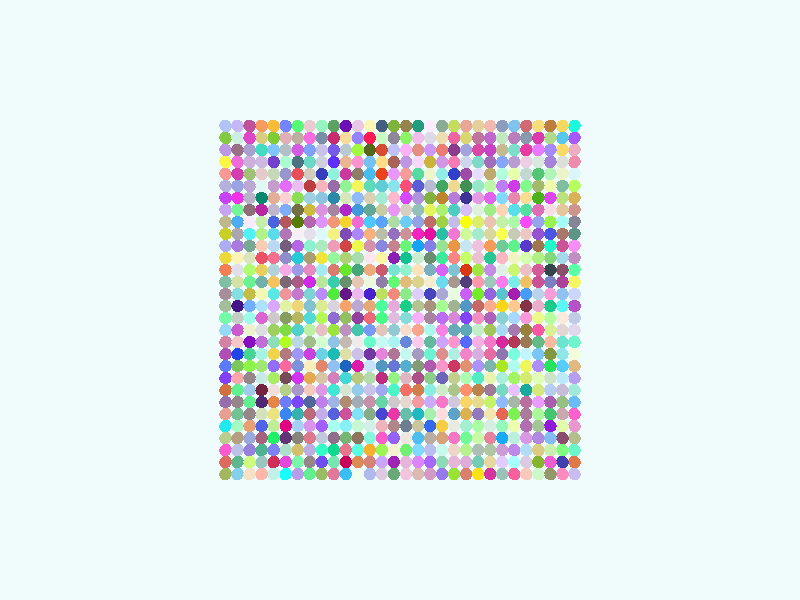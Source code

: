 global_settings {
  assumed_gamma 1
}
light_source {
  <-0.6, 1.6, 3.7>*10000
  rgb 1.3
}
camera {
  location <0,0,100>
  look_at <0,0,0>
}
background {
  color rgb < 0.87, 0.97, 0.97 >
}
sphere {
< -29.0, -29.0, 0 >, 1.0

pigment { color rgb < 0.5690815814182385, 0.5099507610062288, 0.8734836632317691 >
}}
sphere {
< -29.0, -27.0, 0 >, 1.0

pigment { color rgb < 0.7464109544514128, 0.18965766966540865, 0.05950785395558844 >
}}
sphere {
< -29.0, -25.0, 0 >, 1.0

pigment { color rgb < 0.14292523375713007, 0.9261395368089176, 0.5763581938457972 >
}}
sphere {
< -29.0, -23.0, 0 >, 1.0

pigment { color rgb < 0.4588326269317191, 0.5197846127133726, 0.26594275803978107 >
}}
sphere {
< -29.0, -21.0, 0 >, 1.0

pigment { color rgb < 0.8173891649964372, 0.3093227993294262, 0.600673672745479 >
}}
sphere {
< -29.0, -19.0, 0 >, 1.0

pigment { color rgb < 0.9906068761857468, 0.11620983787463701, 0.602596446169765 >
}}
sphere {
< -29.0, -17.0, 0 >, 1.0

pigment { color rgb < 0.1441522352207335, 0.5001340527338476, 0.9451735858314464 >
}}
sphere {
< -29.0, -15.0, 0 >, 1.0

pigment { color rgb < 0.36066238465482214, 0.8122523137307482, 0.7193669084523386 >
}}
sphere {
< -29.0, -13.0, 0 >, 1.0

pigment { color rgb < 0.48212082839361736, 0.34399314441705686, 0.8723380592150491 >
}}
sphere {
< -29.0, -11.0, 0 >, 1.0

pigment { color rgb < 0.742337308971176, 0.4876699874227536, 0.2188883801991306 >
}}
sphere {
< -29.0, -9.0, 0 >, 1.0

pigment { color rgb < 0.908160170318537, 0.9796221842186446, 0.6959901279775681 >
}}
sphere {
< -29.0, -7.0, 0 >, 1.0

pigment { color rgb < 0.1546183064813278, 0.8946272496472244, 0.6117153806424994 >
}}
sphere {
< -29.0, -5.0, 0 >, 1.0

pigment { color rgb < 0.7381295767459131, 0.6811881661105227, 0.8277311516079358 >
}}
sphere {
< -29.0, -3.0, 0 >, 1.0

pigment { color rgb < 0.5274010403122702, 0.5945123393648906, 0.7801665449282443 >
}}
sphere {
< -29.0, -1.0, 0 >, 1.0

pigment { color rgb < 0.46922691786300486, 0.08334055810061758, 0.5820044589697461 >
}}
sphere {
< -29.0, 1.0, 0 >, 1.0

pigment { color rgb < 0.6038713792574972, 0.6650823096467091, 0.959562264012984 >
}}
sphere {
< -29.0, 3.0, 0 >, 1.0

pigment { color rgb < 0.9209907588303041, 0.9223097696442084, 0.12737585136942597 >
}}
sphere {
< -29.0, 5.0, 0 >, 1.0

pigment { color rgb < 0.10526849641134206, 0.9991916125750427, 0.3826185600527914 >
}}
sphere {
< -29.0, 7.0, 0 >, 1.0

pigment { color rgb < 0.5312363825316945, 0.27035257746387453, 0.5514889051222104 >
}}
sphere {
< -29.0, 9.0, 0 >, 1.0

pigment { color rgb < 0.9323549278093058, 0.2715814047858266, 0.9002435466716574 >
}}
sphere {
< -29.0, 11.0, 0 >, 1.0

pigment { color rgb < 0.10881842769766825, 0.30583725885985946, 0.24882490533153245 >
}}
sphere {
< -29.0, 13.0, 0 >, 1.0

pigment { color rgb < 0.23517386682774177, 0.23422651022576535, 0.301838039197469 >
}}
sphere {
< -29.0, 15.0, 0 >, 1.0

pigment { color rgb < 0.6083903848127382, 0.2996917686258115, 0.26047590757851546 >
}}
sphere {
< -29.0, 17.0, 0 >, 1.0

pigment { color rgb < 0.6912828385435686, 0.4457780604260124, 0.09421596689550227 >
}}
sphere {
< -29.0, 19.0, 0 >, 1.0

pigment { color rgb < 0.47112666229261246, 0.9852102080567978, 0.10709960348667469 >
}}
sphere {
< -29.0, 21.0, 0 >, 1.0

pigment { color rgb < 0.7076577426225698, 0.9258059347512608, 0.9660991570917993 >
}}
sphere {
< -29.0, 23.0, 0 >, 1.0

pigment { color rgb < 0.8644078002094708, 0.2586115010320996, 0.4204197070187552 >
}}
sphere {
< -29.0, 25.0, 0 >, 1.0

pigment { color rgb < 0.8397725631469786, 0.4258127760919381, 0.5423414516937667 >
}}
sphere {
< -29.0, 27.0, 0 >, 1.0

pigment { color rgb < 0.39434885831255806, 0.10043634451785344, 0.9522899890694309 >
}}
sphere {
< -29.0, 29.0, 0 >, 1.0

pigment { color rgb < 0.011768967146311815, 0.9492108436806844, 0.7180156507245496 >
}}
sphere {
< -27.0, -29.0, 0 >, 1.0

pigment { color rgb < 0.9962498328782394, 0.2528915082595803, 0.5275573792225331 >
}}
sphere {
< -27.0, -27.0, 0 >, 1.0

pigment { color rgb < 0.05480119324649024, 0.05135237325940334, 0.4285402193926554 >
}}
sphere {
< -27.0, -25.0, 0 >, 1.0

pigment { color rgb < 0.2149172828815581, 0.997519971282633, 0.20871492607447795 >
}}
sphere {
< -27.0, -23.0, 0 >, 1.0

pigment { color rgb < 0.2591110036912463, 0.07488344446563089, 0.15129684720226666 >
}}
sphere {
< -27.0, -21.0, 0 >, 1.0

pigment { color rgb < 0.7515742522369077, 0.9848787076551362, 0.40448107520310217 >
}}
sphere {
< -27.0, -19.0, 0 >, 1.0

pigment { color rgb < 0.5835739373445238, 0.38862931310618576, 0.41173232229186063 >
}}
sphere {
< -27.0, -17.0, 0 >, 1.0

pigment { color rgb < 0.3058439407551625, 0.5289078973988699, 0.22570420560021653 >
}}
sphere {
< -27.0, -15.0, 0 >, 1.0

pigment { color rgb < 0.5806446766751073, 0.5102644091376065, 0.6696650713998228 >
}}
sphere {
< -27.0, -13.0, 0 >, 1.0

pigment { color rgb < 0.5060355539691752, 0.8209167434405705, 0.9619717719517337 >
}}
sphere {
< -27.0, -11.0, 0 >, 1.0

pigment { color rgb < 0.09298714456502599, 0.6114021589768152, 0.9482136794224054 >
}}
sphere {
< -27.0, -9.0, 0 >, 1.0

pigment { color rgb < 0.27153297340562244, 0.7910013098783748, 0.8094790174023795 >
}}
sphere {
< -27.0, -7.0, 0 >, 1.0

pigment { color rgb < 0.1506357471555112, 0.7825583120445778, 0.6191001142539297 >
}}
sphere {
< -27.0, -5.0, 0 >, 1.0

pigment { color rgb < 0.7572120312383709, 0.6695443756040261, 0.6604341745831546 >
}}
sphere {
< -27.0, -3.0, 0 >, 1.0

pigment { color rgb < 0.9562181353931485, 0.8256732157688121, 0.7265896158527875 >
}}
sphere {
< -27.0, -1.0, 0 >, 1.0

pigment { color rgb < 0.10809379551423459, 0.9213839947537137, 0.8987712091423002 >
}}
sphere {
< -27.0, 1.0, 0 >, 1.0

pigment { color rgb < 0.2743622604821543, 0.5413760808154368, 0.8924280231677089 >
}}
sphere {
< -27.0, 3.0, 0 >, 1.0

pigment { color rgb < 0.41635488133124765, 0.055320180501632676, 0.31531154006804885 >
}}
sphere {
< -27.0, 5.0, 0 >, 1.0

pigment { color rgb < 0.24557679267325527, 0.08166298001602057, 0.14211522784058372 >
}}
sphere {
< -27.0, 7.0, 0 >, 1.0

pigment { color rgb < 0.38271359196844146, 0.6887684975741272, 0.8337355347995485 >
}}
sphere {
< -27.0, 9.0, 0 >, 1.0

pigment { color rgb < 0.6021733561071092, 0.08774248161054277, 0.2968732051574894 >
}}
sphere {
< -27.0, 11.0, 0 >, 1.0

pigment { color rgb < 0.3973184591566169, 0.1803573813033431, 0.1496479379632093 >
}}
sphere {
< -27.0, 13.0, 0 >, 1.0

pigment { color rgb < 0.37360496432201074, 0.9659551235601137, 0.9257682327640948 >
}}
sphere {
< -27.0, 15.0, 0 >, 1.0

pigment { color rgb < 0.7756862517162657, 0.5627634133884569, 0.34837395629749546 >
}}
sphere {
< -27.0, 17.0, 0 >, 1.0

pigment { color rgb < 0.5022173331206917, 0.7572458342807965, 0.21054444286114515 >
}}
sphere {
< -27.0, 19.0, 0 >, 1.0

pigment { color rgb < 0.21394472633353323, 0.516628762094693, 0.3495049868945296 >
}}
sphere {
< -27.0, 21.0, 0 >, 1.0

pigment { color rgb < 0.8410110057536131, 0.9098901613525623, 0.5756073077687502 >
}}
sphere {
< -27.0, 23.0, 0 >, 1.0

pigment { color rgb < 0.7124844634381519, 0.7484167445180424, 0.6911039091215055 >
}}
sphere {
< -27.0, 25.0, 0 >, 1.0

pigment { color rgb < 0.9376341422111355, 0.7001460924630529, 0.13292637689865738 >
}}
sphere {
< -27.0, 27.0, 0 >, 1.0

pigment { color rgb < 0.10283947376910985, 0.5668290287076135, 0.824228663576783 >
}}
sphere {
< -27.0, 29.0, 0 >, 1.0

pigment { color rgb < 0.9103791240713378, 0.687199423715296, 0.1139444253040569 >
}}
sphere {
< -25.0, -29.0, 0 >, 1.0

pigment { color rgb < 0.29080030678211644, 0.31209171418886206, 0.14626752042382163 >
}}
sphere {
< -25.0, -27.0, 0 >, 1.0

pigment { color rgb < 0.8512329962168514, 0.1100464855139458, 0.6573007044171708 >
}}
sphere {
< -25.0, -25.0, 0 >, 1.0

pigment { color rgb < 0.5878912732110504, 0.8700574435476272, 0.41360131101799336 >
}}
sphere {
< -25.0, -23.0, 0 >, 1.0

pigment { color rgb < 0.22869386564209593, 0.5045354620645605, 0.9135871421038249 >
}}
sphere {
< -25.0, -21.0, 0 >, 1.0

pigment { color rgb < 0.27876926843021743, 0.010582977700974605, 0.6912925750339202 >
}}
sphere {
< -25.0, -19.0, 0 >, 1.0

pigment { color rgb < 0.061653376255745185, 0.5552729992192575, 0.1596215510348089 >
}}
sphere {
< -25.0, -17.0, 0 >, 1.0

pigment { color rgb < 0.3960487979562234, 0.11081129784037069, 0.4177027308193123 >
}}
sphere {
< -25.0, -15.0, 0 >, 1.0

pigment { color rgb < 0.4695725261046171, 0.6129692235645702, 0.8998830465302023 >
}}
sphere {
< -25.0, -13.0, 0 >, 1.0

pigment { color rgb < 0.6256308103369288, 0.7644827110552735, 0.5798795593059733 >
}}
sphere {
< -25.0, -11.0, 0 >, 1.0

pigment { color rgb < 0.019733528978508552, 0.7633951449176164, 0.1087222880170593 >
}}
sphere {
< -25.0, -9.0, 0 >, 1.0

pigment { color rgb < 0.22078584992525307, 0.3157563820937228, 0.052843289126119686 >
}}
sphere {
< -25.0, -7.0, 0 >, 1.0

pigment { color rgb < 0.9576988212837988, 0.486687608576709, 0.34252475004897887 >
}}
sphere {
< -25.0, -5.0, 0 >, 1.0

pigment { color rgb < 0.6848688304689781, 0.889657743745473, 0.2910041778765685 >
}}
sphere {
< -25.0, -3.0, 0 >, 1.0

pigment { color rgb < 0.46228734461563026, 0.9993602105049183, 0.3568317796096978 >
}}
sphere {
< -25.0, -1.0, 0 >, 1.0

pigment { color rgb < 0.010347570185635258, 0.5924678590577823, 0.2582214309230022 >
}}
sphere {
< -25.0, 1.0, 0 >, 1.0

pigment { color rgb < 0.9733039367130506, 0.3270400573152519, 0.7020511736271813 >
}}
sphere {
< -25.0, 3.0, 0 >, 1.0

pigment { color rgb < 0.20241333745062495, 0.2173002907222712, 0.5266875790833734 >
}}
sphere {
< -25.0, 5.0, 0 >, 1.0

pigment { color rgb < 0.032717440706080514, 0.06150279814045234, 0.06722989056496331 >
}}
sphere {
< -25.0, 7.0, 0 >, 1.0

pigment { color rgb < 0.23228553509443484, 0.6778107783255346, 0.1929963332735899 >
}}
sphere {
< -25.0, 9.0, 0 >, 1.0

pigment { color rgb < 0.01364136373616931, 0.9557461417424732, 0.5907066574282376 >
}}
sphere {
< -25.0, 11.0, 0 >, 1.0

pigment { color rgb < 0.06877429888129716, 0.09336655419553919, 0.7784019689852381 >
}}
sphere {
< -25.0, 13.0, 0 >, 1.0

pigment { color rgb < 0.31386804140701163, 0.8972298014912244, 0.07747374973084709 >
}}
sphere {
< -25.0, 15.0, 0 >, 1.0

pigment { color rgb < 0.9339531395885764, 0.720857161306526, 0.7722564213030693 >
}}
sphere {
< -25.0, 17.0, 0 >, 1.0

pigment { color rgb < 0.7112544998419895, 0.060490656259847286, 0.8457965031501685 >
}}
sphere {
< -25.0, 19.0, 0 >, 1.0

pigment { color rgb < 0.8740178772848844, 0.9523190172208617, 0.4126416940861848 >
}}
sphere {
< -25.0, 21.0, 0 >, 1.0

pigment { color rgb < 0.43824860870437266, 0.911470816742238, 0.4819777223245926 >
}}
sphere {
< -25.0, 23.0, 0 >, 1.0

pigment { color rgb < 0.38054727328757854, 0.22621171888055658, 0.6929026045325173 >
}}
sphere {
< -25.0, 25.0, 0 >, 1.0

pigment { color rgb < 0.37543699547917797, 0.2492965584338349, 0.995903841644668 >
}}
sphere {
< -25.0, 27.0, 0 >, 1.0

pigment { color rgb < 0.4382834373172274, 0.7079396528199535, 0.25060596432473037 >
}}
sphere {
< -25.0, 29.0, 0 >, 1.0

pigment { color rgb < 0.5042353631569203, 0.2060222914317753, 0.04683151469823177 >
}}
sphere {
< -23.0, -29.0, 0 >, 1.0

pigment { color rgb < 0.607945702926568, 0.9283460570046927, 0.5967547630647501 >
}}
sphere {
< -23.0, -27.0, 0 >, 1.0

pigment { color rgb < 0.23363768309318655, 0.4569799346832747, 0.02630950047057945 >
}}
sphere {
< -23.0, -25.0, 0 >, 1.0

pigment { color rgb < 0.7180800563547451, 0.5955828525359487, 0.2351013028328811 >
}}
sphere {
< -23.0, -23.0, 0 >, 1.0

pigment { color rgb < 0.4340841840163765, 0.24670335446499325, 0.7425926041482809 >
}}
sphere {
< -23.0, -21.0, 0 >, 1.0

pigment { color rgb < 0.3770043045027992, 0.5560171479518091, 0.308229002818153 >
}}
sphere {
< -23.0, -19.0, 0 >, 1.0

pigment { color rgb < 0.403663091702952, 0.9276560880388901, 0.3196827687917033 >
}}
sphere {
< -23.0, -17.0, 0 >, 1.0

pigment { color rgb < 0.8098890146399712, 0.33558899445217527, 0.9896876387264939 >
}}
sphere {
< -23.0, -15.0, 0 >, 1.0

pigment { color rgb < 0.6605655275232224, 0.8077800638468438, 0.19739061187364215 >
}}
sphere {
< -23.0, -13.0, 0 >, 1.0

pigment { color rgb < 0.7591416879899855, 0.9780725640102358, 0.46772195354277335 >
}}
sphere {
< -23.0, -11.0, 0 >, 1.0

pigment { color rgb < 0.425382820130772, 0.27167861731075515, 0.9615880361364219 >
}}
sphere {
< -23.0, -9.0, 0 >, 1.0

pigment { color rgb < 0.1876388279545239, 0.566679987632606, 0.8807549535344549 >
}}
sphere {
< -23.0, -7.0, 0 >, 1.0

pigment { color rgb < 0.12375804053218353, 0.4894039478493788, 0.2330327367778311 >
}}
sphere {
< -23.0, -5.0, 0 >, 1.0

pigment { color rgb < 0.9199535981675256, 0.09792141348830996, 0.35937773719685284 >
}}
sphere {
< -23.0, -3.0, 0 >, 1.0

pigment { color rgb < 0.8222436423989087, 0.963558613527867, 0.2575782053385074 >
}}
sphere {
< -23.0, -1.0, 0 >, 1.0

pigment { color rgb < 0.8194079112225083, 0.4210110349000099, 0.5926318721450679 >
}}
sphere {
< -23.0, 1.0, 0 >, 1.0

pigment { color rgb < 0.49801426251319636, 0.6438496193435855, 0.8509011947636005 >
}}
sphere {
< -23.0, 3.0, 0 >, 1.0

pigment { color rgb < 0.5982624936718549, 0.08367687550625624, 0.3032022188364718 >
}}
sphere {
< -23.0, 5.0, 0 >, 1.0

pigment { color rgb < 0.6482507409907304, 0.10932450410732564, 0.3096230816721258 >
}}
sphere {
< -23.0, 7.0, 0 >, 1.0

pigment { color rgb < 0.41124916069168826, 0.8791532420637624, 0.21899164799551163 >
}}
sphere {
< -23.0, 9.0, 0 >, 1.0

pigment { color rgb < 0.3513386063561136, 0.1801256271377777, 0.082284808805561 >
}}
sphere {
< -23.0, 11.0, 0 >, 1.0

pigment { color rgb < 0.30242311983331194, 0.08445222510588535, 0.6465282145109046 >
}}
sphere {
< -23.0, 13.0, 0 >, 1.0

pigment { color rgb < 0.3051753760673903, 0.3674472951769059, 0.8443466544483503 >
}}
sphere {
< -23.0, 15.0, 0 >, 1.0

pigment { color rgb < 0.7223197213263288, 0.15363415870095076, 0.46073489787512856 >
}}
sphere {
< -23.0, 17.0, 0 >, 1.0

pigment { color rgb < 0.06539388261788937, 0.44407148458846835, 0.00938885521747812 >
}}
sphere {
< -23.0, 19.0, 0 >, 1.0

pigment { color rgb < 0.36386742420299756, 0.49051915121241807, 0.14862432175003848 >
}}
sphere {
< -23.0, 21.0, 0 >, 1.0

pigment { color rgb < 0.0876001345305566, 0.5568699845350252, 0.1740245626086262 >
}}
sphere {
< -23.0, 23.0, 0 >, 1.0

pigment { color rgb < 0.6855386055243109, 0.8037642573008207, 0.7011926709928137 >
}}
sphere {
< -23.0, 25.0, 0 >, 1.0

pigment { color rgb < 0.8140797859299932, 0.19234284875291552, 0.9986183222255165 >
}}
sphere {
< -23.0, 27.0, 0 >, 1.0

pigment { color rgb < 0.6997876283530043, 0.04601392405870619, 0.4047791517928787 >
}}
sphere {
< -23.0, 29.0, 0 >, 1.0

pigment { color rgb < 0.9300143060218979, 0.7288441740199716, 0.20351907699915772 >
}}
sphere {
< -21.0, -29.0, 0 >, 1.0

pigment { color rgb < 0.9517833975444194, 0.5823294113116161, 0.5039072299136393 >
}}
sphere {
< -21.0, -27.0, 0 >, 1.0

pigment { color rgb < 0.7121027163536757, 0.5937263960572323, 0.7668319941816868 >
}}
sphere {
< -21.0, -25.0, 0 >, 1.0

pigment { color rgb < 0.44251943524250803, 0.7176028058710112, 0.9024819638365899 >
}}
sphere {
< -21.0, -23.0, 0 >, 1.0

pigment { color rgb < 0.6905237678182216, 0.316190595913032, 0.7723056506958959 >
}}
sphere {
< -21.0, -21.0, 0 >, 1.0

pigment { color rgb < 0.45317653501605826, 0.1563305471190487, 0.4464125590999697 >
}}
sphere {
< -21.0, -19.0, 0 >, 1.0

pigment { color rgb < 0.40218355102536485, 0.2000140859068099, 0.3241156606022455 >
}}
sphere {
< -21.0, -17.0, 0 >, 1.0

pigment { color rgb < 0.4926016752509622, 0.16099564152168444, 0.34235935973145637 >
}}
sphere {
< -21.0, -15.0, 0 >, 1.0

pigment { color rgb < 0.009841058541895653, 0.4042649033363057, 0.34047169521113974 >
}}
sphere {
< -21.0, -13.0, 0 >, 1.0

pigment { color rgb < 0.6523011128647122, 0.8293035785740224, 0.16534983512115753 >
}}
sphere {
< -21.0, -11.0, 0 >, 1.0

pigment { color rgb < 0.8505257110555987, 0.9312066342327189, 0.10322451376913833 >
}}
sphere {
< -21.0, -9.0, 0 >, 1.0

pigment { color rgb < 0.5456527602776798, 0.9094221785942453, 0.9903172977258597 >
}}
sphere {
< -21.0, -7.0, 0 >, 1.0

pigment { color rgb < 0.3320728863221617, 0.1923233199431852, 0.09104470484741223 >
}}
sphere {
< -21.0, -5.0, 0 >, 1.0

pigment { color rgb < 0.309224509521251, 0.22185408466468226, 0.043917960762708264 >
}}
sphere {
< -21.0, -3.0, 0 >, 1.0

pigment { color rgb < 0.9648932890821725, 0.3161040815329045, 0.6961969203481313 >
}}
sphere {
< -21.0, -1.0, 0 >, 1.0

pigment { color rgb < 0.23011872014089652, 0.034163044368438866, 0.05487621442010793 >
}}
sphere {
< -21.0, 1.0, 0 >, 1.0

pigment { color rgb < 0.06542418031647645, 0.3321478330897266, 0.928233561302404 >
}}
sphere {
< -21.0, 3.0, 0 >, 1.0

pigment { color rgb < 0.8569977000716293, 0.5398928851663468, 0.12207283284060344 >
}}
sphere {
< -21.0, 5.0, 0 >, 1.0

pigment { color rgb < 0.8381249848877239, 0.5193812088322667, 0.5727422644017514 >
}}
sphere {
< -21.0, 7.0, 0 >, 1.0

pigment { color rgb < 0.6736106848500762, 0.9969532170649051, 0.4049765315766404 >
}}
sphere {
< -21.0, 9.0, 0 >, 1.0

pigment { color rgb < 0.09628886754735666, 0.0427035089037201, 0.6021432545274659 >
}}
sphere {
< -21.0, 11.0, 0 >, 1.0

pigment { color rgb < 0.8288370781040102, 0.5766600201489983, 0.5530532027591074 >
}}
sphere {
< -21.0, 13.0, 0 >, 1.0

pigment { color rgb < 0.9521363007421864, 0.07003414561076238, 0.9528580375872561 >
}}
sphere {
< -21.0, 15.0, 0 >, 1.0

pigment { color rgb < 0.08996505625376405, 0.7275527289827042, 0.358570555223219 >
}}
sphere {
< -21.0, 17.0, 0 >, 1.0

pigment { color rgb < 0.9492997471779573, 0.7052658712986661, 0.2852498008361677 >
}}
sphere {
< -21.0, 19.0, 0 >, 1.0

pigment { color rgb < 0.22648458327161303, 0.9549764815407887, 0.26672514408973713 >
}}
sphere {
< -21.0, 21.0, 0 >, 1.0

pigment { color rgb < 0.553439144464507, 0.6836235695693367, 0.6477325636775845 >
}}
sphere {
< -21.0, 23.0, 0 >, 1.0

pigment { color rgb < 0.8473226041170855, 0.6170060527263679, 0.7811061492843743 >
}}
sphere {
< -21.0, 25.0, 0 >, 1.0

pigment { color rgb < 0.8087606382437232, 0.04286896421029651, 0.36439906376743914 >
}}
sphere {
< -21.0, 27.0, 0 >, 1.0

pigment { color rgb < 0.25928110382557656, 0.32026443976429675, 0.4309011434858644 >
}}
sphere {
< -21.0, 29.0, 0 >, 1.0

pigment { color rgb < 0.6309344530983294, 0.14202952342791764, 0.16834107463460424 >
}}
sphere {
< -19.0, -29.0, 0 >, 1.0

pigment { color rgb < 0.9394371991599638, 0.11808761211060481, 0.3355464522963312 >
}}
sphere {
< -19.0, -27.0, 0 >, 1.0

pigment { color rgb < 0.38348637471014535, 0.9810901013840897, 0.994319056718282 >
}}
sphere {
< -19.0, -25.0, 0 >, 1.0

pigment { color rgb < 0.5172769710422037, 0.24272823692534107, 0.8262038290932651 >
}}
sphere {
< -19.0, -23.0, 0 >, 1.0

pigment { color rgb < 0.4902099368827245, 0.8594708038013837, 0.7302450493570196 >
}}
sphere {
< -19.0, -21.0, 0 >, 1.0

pigment { color rgb < 0.8380891155533968, 0.989158108404698, 0.4218587059332711 >
}}
sphere {
< -19.0, -19.0, 0 >, 1.0

pigment { color rgb < 0.20742690548015041, 0.8741002153093401, 0.08461275147834901 >
}}
sphere {
< -19.0, -17.0, 0 >, 1.0

pigment { color rgb < 0.3692428690497521, 0.47869006524085655, 0.36820840387645926 >
}}
sphere {
< -19.0, -15.0, 0 >, 1.0

pigment { color rgb < 0.8258016859819723, 0.52233249251974, 0.9559553997342506 >
}}
sphere {
< -19.0, -13.0, 0 >, 1.0

pigment { color rgb < 0.35389157430930174, 0.9061323718410851, 0.13394511058631664 >
}}
sphere {
< -19.0, -11.0, 0 >, 1.0

pigment { color rgb < 0.4225541985995055, 0.960573765738706, 0.8619240658604231 >
}}
sphere {
< -19.0, -9.0, 0 >, 1.0

pigment { color rgb < 0.19773295031907678, 0.9764258067264076, 0.7225121834713338 >
}}
sphere {
< -19.0, -7.0, 0 >, 1.0

pigment { color rgb < 0.4438551663166814, 0.042882719897155974, 0.09282272863415864 >
}}
sphere {
< -19.0, -5.0, 0 >, 1.0

pigment { color rgb < 0.3759434850896134, 0.19948642823430152, 0.4457767444750962 >
}}
sphere {
< -19.0, -3.0, 0 >, 1.0

pigment { color rgb < 0.3883415403470498, 0.6884654396463908, 0.9624469540917199 >
}}
sphere {
< -19.0, -1.0, 0 >, 1.0

pigment { color rgb < 0.9983915048859695, 0.5909481266369666, 0.2640432509184938 >
}}
sphere {
< -19.0, 1.0, 0 >, 1.0

pigment { color rgb < 0.3823469829285854, 0.013249864654623966, 0.42476836331502144 >
}}
sphere {
< -19.0, 3.0, 0 >, 1.0

pigment { color rgb < 0.1976952831328409, 0.8492075484922404, 0.8160311824848004 >
}}
sphere {
< -19.0, 5.0, 0 >, 1.0

pigment { color rgb < 0.6037665751366816, 0.9158254083000975, 0.16717396152288977 >
}}
sphere {
< -19.0, 7.0, 0 >, 1.0

pigment { color rgb < 0.8794834069827936, 0.8950352609410782, 0.5313348177602721 >
}}
sphere {
< -19.0, 9.0, 0 >, 1.0

pigment { color rgb < 0.11450651103147047, 0.8860700533469221, 0.260272223695337 >
}}
sphere {
< -19.0, 11.0, 0 >, 1.0

pigment { color rgb < 0.5670587972859814, 0.5903182513094667, 0.47182372606877776 >
}}
sphere {
< -19.0, 13.0, 0 >, 1.0

pigment { color rgb < 0.4131212763394533, 0.9567389599157687, 0.3932566179547897 >
}}
sphere {
< -19.0, 15.0, 0 >, 1.0

pigment { color rgb < 0.10016747142871474, 0.7404057622665153, 0.8196553661370888 >
}}
sphere {
< -19.0, 17.0, 0 >, 1.0

pigment { color rgb < 0.8033016904083315, 0.24200376667219536, 0.4268846886950153 >
}}
sphere {
< -19.0, 19.0, 0 >, 1.0

pigment { color rgb < 0.623206537460946, 0.04508108281935852, 0.7971603759810391 >
}}
sphere {
< -19.0, 21.0, 0 >, 1.0

pigment { color rgb < 0.7960132112976326, 0.9971399130310459, 0.39957738981455504 >
}}
sphere {
< -19.0, 23.0, 0 >, 1.0

pigment { color rgb < 0.48232133030328805, 0.33329074110489687, 0.6437991705619485 >
}}
sphere {
< -19.0, 25.0, 0 >, 1.0

pigment { color rgb < 0.20083107410944612, 0.7318599634808076, 0.5941315765420165 >
}}
sphere {
< -19.0, 27.0, 0 >, 1.0

pigment { color rgb < 0.5006690607832283, 0.20521825816295325, 0.5105307659321413 >
}}
sphere {
< -19.0, 29.0, 0 >, 1.0

pigment { color rgb < 0.21479415804108104, 0.5546620648080578, 0.8531092212475972 >
}}
sphere {
< -17.0, -29.0, 0 >, 1.0

pigment { color rgb < 0.3207649085842903, 0.5427572901149482, 0.48200585596800805 >
}}
sphere {
< -17.0, -27.0, 0 >, 1.0

pigment { color rgb < 0.7561899534241813, 0.6023543243877812, 0.982032517391795 >
}}
sphere {
< -17.0, -25.0, 0 >, 1.0

pigment { color rgb < 0.5932538921789239, 0.3384561024880891, 0.6685974276996925 >
}}
sphere {
< -17.0, -23.0, 0 >, 1.0

pigment { color rgb < 0.009253810087962333, 0.39985625344142817, 0.9348645937796554 >
}}
sphere {
< -17.0, -21.0, 0 >, 1.0

pigment { color rgb < 0.30051936014862046, 0.9579872163170974, 0.4868913000179952 >
}}
sphere {
< -17.0, -19.0, 0 >, 1.0

pigment { color rgb < 0.808855311195272, 0.12956818447861151, 0.09155469503634761 >
}}
sphere {
< -17.0, -17.0, 0 >, 1.0

pigment { color rgb < 0.27597339336397386, 0.48843147424105215, 0.9792276722591454 >
}}
sphere {
< -17.0, -15.0, 0 >, 1.0

pigment { color rgb < 0.18876774569922017, 0.6930149031971989, 0.5402138332229224 >
}}
sphere {
< -17.0, -13.0, 0 >, 1.0

pigment { color rgb < 0.407276591594227, 0.8523182948661446, 0.7174365948263622 >
}}
sphere {
< -17.0, -11.0, 0 >, 1.0

pigment { color rgb < 0.4018609498984558, 0.7929631904260622, 0.01617576655389419 >
}}
sphere {
< -17.0, -9.0, 0 >, 1.0

pigment { color rgb < 0.2825824113891552, 0.17547347345823372, 0.44715257516105966 >
}}
sphere {
< -17.0, -7.0, 0 >, 1.0

pigment { color rgb < 0.6761903966873232, 0.021510593197409555, 0.34807779941812567 >
}}
sphere {
< -17.0, -5.0, 0 >, 1.0

pigment { color rgb < 0.3885443650840186, 0.6972053811860494, 0.9079957689837165 >
}}
sphere {
< -17.0, -3.0, 0 >, 1.0

pigment { color rgb < 0.25001028031341177, 0.6253459910857035, 0.6603309298065342 >
}}
sphere {
< -17.0, -1.0, 0 >, 1.0

pigment { color rgb < 0.9294917292300588, 0.6880003712349894, 0.00932735572540877 >
}}
sphere {
< -17.0, 1.0, 0 >, 1.0

pigment { color rgb < 0.10563551876141597, 0.5469679670156995, 0.5969773709523719 >
}}
sphere {
< -17.0, 3.0, 0 >, 1.0

pigment { color rgb < 0.987970258892265, 0.19836118036482697, 0.8459472354428176 >
}}
sphere {
< -17.0, 5.0, 0 >, 1.0

pigment { color rgb < 0.7431016248951549, 0.8704664284384444, 0.8008708504291605 >
}}
sphere {
< -17.0, 7.0, 0 >, 1.0

pigment { color rgb < 0.9637361587714389, 0.48024835190466564, 0.5446059776288218 >
}}
sphere {
< -17.0, 9.0, 0 >, 1.0

pigment { color rgb < 0.16788765694663, 0.5897536498098546, 0.313148392345289 >
}}
sphere {
< -17.0, 11.0, 0 >, 1.0

pigment { color rgb < 0.9341376196950952, 0.9991876528559785, 0.07902729723457524 >
}}
sphere {
< -17.0, 13.0, 0 >, 1.0

pigment { color rgb < 0.5526165366884568, 0.8699712905643094, 0.38175879691506553 >
}}
sphere {
< -17.0, 15.0, 0 >, 1.0

pigment { color rgb < 0.9933410908728716, 0.6617752174933185, 0.4636321741906295 >
}}
sphere {
< -17.0, 17.0, 0 >, 1.0

pigment { color rgb < 0.23254062552484833, 0.6901823076405177, 0.9869072966557072 >
}}
sphere {
< -17.0, 19.0, 0 >, 1.0

pigment { color rgb < 0.5176649495466658, 0.2132109304713774, 0.9165491337353557 >
}}
sphere {
< -17.0, 21.0, 0 >, 1.0

pigment { color rgb < 0.44254883806697554, 0.9852257020176501, 0.7300868496908701 >
}}
sphere {
< -17.0, 23.0, 0 >, 1.0

pigment { color rgb < 0.2328452740703144, 0.3776588137366168, 0.9998881379264807 >
}}
sphere {
< -17.0, 25.0, 0 >, 1.0

pigment { color rgb < 0.5550595804348333, 0.49150079008433056, 0.2881795563359377 >
}}
sphere {
< -17.0, 27.0, 0 >, 1.0

pigment { color rgb < 0.5367296449327414, 0.8075835276467415, 0.5256238396178862 >
}}
sphere {
< -17.0, 29.0, 0 >, 1.0

pigment { color rgb < 0.26102822111918966, 0.3370520236465262, 0.523092373179851 >
}}
sphere {
< -15.0, -29.0, 0 >, 1.0

pigment { color rgb < 0.6649007861856283, 0.0355360768141465, 0.3316309150422373 >
}}
sphere {
< -15.0, -27.0, 0 >, 1.0

pigment { color rgb < 0.7998153549141704, 0.6891270382910346, 0.35057901893916155 >
}}
sphere {
< -15.0, -25.0, 0 >, 1.0

pigment { color rgb < 0.43117628928812957, 0.5638200634098031, 0.3541645898437351 >
}}
sphere {
< -15.0, -23.0, 0 >, 1.0

pigment { color rgb < 0.8091194987145061, 0.21772636272045176, 0.321207918144616 >
}}
sphere {
< -15.0, -21.0, 0 >, 1.0

pigment { color rgb < 0.6807867507296015, 0.836605968705197, 0.7669857820381153 >
}}
sphere {
< -15.0, -19.0, 0 >, 1.0

pigment { color rgb < 0.8767415086199931, 0.7837839555891397, 0.43565337654867575 >
}}
sphere {
< -15.0, -17.0, 0 >, 1.0

pigment { color rgb < 0.5591580041421057, 0.8897835003368796, 0.13686923286918662 >
}}
sphere {
< -15.0, -15.0, 0 >, 1.0

pigment { color rgb < 0.3466540315374256, 0.19461111896314787, 0.31127911828100097 >
}}
sphere {
< -15.0, -13.0, 0 >, 1.0

pigment { color rgb < 0.8183357445580423, 0.9124454099842887, 0.42075535976848744 >
}}
sphere {
< -15.0, -11.0, 0 >, 1.0

pigment { color rgb < 0.19961526147184327, 0.4630826786658051, 0.41488721866809963 >
}}
sphere {
< -15.0, -9.0, 0 >, 1.0

pigment { color rgb < 0.7977993102210148, 0.14854103827798526, 0.3585400938011556 >
}}
sphere {
< -15.0, -7.0, 0 >, 1.0

pigment { color rgb < 0.9021776092970818, 0.18359130355565978, 0.5769363624363936 >
}}
sphere {
< -15.0, -5.0, 0 >, 1.0

pigment { color rgb < 0.36518737776859844, 0.5579639118318614, 0.10154122652290054 >
}}
sphere {
< -15.0, -3.0, 0 >, 1.0

pigment { color rgb < 0.4280661262505603, 0.11677389427433382, 0.4767808328063977 >
}}
sphere {
< -15.0, -1.0, 0 >, 1.0

pigment { color rgb < 0.9706573495411552, 0.4050599779850851, 0.26101443670656077 >
}}
sphere {
< -15.0, 1.0, 0 >, 1.0

pigment { color rgb < 0.3050747678635619, 0.12302150408961288, 0.729708179534514 >
}}
sphere {
< -15.0, 3.0, 0 >, 1.0

pigment { color rgb < 0.3384464196575625, 0.5830500881461295, 0.511565066150116 >
}}
sphere {
< -15.0, 5.0, 0 >, 1.0

pigment { color rgb < 0.5532667144575172, 0.26529952761884856, 0.7797994298549928 >
}}
sphere {
< -15.0, 7.0, 0 >, 1.0

pigment { color rgb < 0.019797705965232115, 0.5708154937017247, 0.28564274488007746 >
}}
sphere {
< -15.0, 9.0, 0 >, 1.0

pigment { color rgb < 0.9526566949252412, 0.3251792841070006, 0.09481550465985011 >
}}
sphere {
< -15.0, 11.0, 0 >, 1.0

pigment { color rgb < 0.6887377597545041, 0.6814382560460215, 0.33911459370146657 >
}}
sphere {
< -15.0, 13.0, 0 >, 1.0

pigment { color rgb < 0.8288622059489628, 0.5494416549371169, 0.4292138272898077 >
}}
sphere {
< -15.0, 15.0, 0 >, 1.0

pigment { color rgb < 0.34909006396529385, 0.8492342348581118, 0.24266610051825788 >
}}
sphere {
< -15.0, 17.0, 0 >, 1.0

pigment { color rgb < 0.7634757134845842, 0.12225991849425022, 0.8496874044743886 >
}}
sphere {
< -15.0, 19.0, 0 >, 1.0

pigment { color rgb < 0.5073140628556844, 0.9350514221819979, 0.3948289922837963 >
}}
sphere {
< -15.0, 21.0, 0 >, 1.0

pigment { color rgb < 0.5340465711724927, 0.3907793593318539, 0.1568308951223869 >
}}
sphere {
< -15.0, 23.0, 0 >, 1.0

pigment { color rgb < 0.3678680104689608, 0.15149846554301116, 0.49200818290940895 >
}}
sphere {
< -15.0, 25.0, 0 >, 1.0

pigment { color rgb < 0.5503568302469111, 0.05773649679044601, 0.5610908752418315 >
}}
sphere {
< -15.0, 27.0, 0 >, 1.0

pigment { color rgb < 0.5392861238346612, 0.1355523214708314, 0.6080773442277954 >
}}
sphere {
< -15.0, 29.0, 0 >, 1.0

pigment { color rgb < 0.8847948303479188, 0.48832788772181546, 0.4273375155576602 >
}}
sphere {
< -13.0, -29.0, 0 >, 1.0

pigment { color rgb < 0.9603862636523107, 0.762587818008522, 0.006911101277268461 >
}}
sphere {
< -13.0, -27.0, 0 >, 1.0

pigment { color rgb < 0.1726125972427235, 0.6014483668062637, 0.4583683629935811 >
}}
sphere {
< -13.0, -25.0, 0 >, 1.0

pigment { color rgb < 0.42421027929125243, 0.5120618458334809, 0.4584730523119328 >
}}
sphere {
< -13.0, -23.0, 0 >, 1.0

pigment { color rgb < 0.5821126634494271, 0.9661495617278313, 0.383459421002608 >
}}
sphere {
< -13.0, -21.0, 0 >, 1.0

pigment { color rgb < 0.396547803405237, 0.9915367773795136, 0.37250891002737097 >
}}
sphere {
< -13.0, -19.0, 0 >, 1.0

pigment { color rgb < 0.2966344357834547, 0.1880700580638881, 0.5156286150361944 >
}}
sphere {
< -13.0, -17.0, 0 >, 1.0

pigment { color rgb < 0.7971806861221573, 0.7049793303645744, 0.27010574939725596 >
}}
sphere {
< -13.0, -15.0, 0 >, 1.0

pigment { color rgb < 0.5027658943309963, 0.2298887657887897, 0.07436222681165683 >
}}
sphere {
< -13.0, -13.0, 0 >, 1.0

pigment { color rgb < 0.08316227429393519, 0.8377375171255268, 0.5458459106580691 >
}}
sphere {
< -13.0, -11.0, 0 >, 1.0

pigment { color rgb < 0.4075301964726361, 0.2936518459299222, 0.9948377904498422 >
}}
sphere {
< -13.0, -9.0, 0 >, 1.0

pigment { color rgb < 0.6892393054508074, 0.42056750494599493, 0.7423619076970684 >
}}
sphere {
< -13.0, -7.0, 0 >, 1.0

pigment { color rgb < 0.8983040283913186, 0.42709824355058357, 0.7876987534449816 >
}}
sphere {
< -13.0, -5.0, 0 >, 1.0

pigment { color rgb < 0.5325363931396588, 0.8467201008430058, 0.5720118552573126 >
}}
sphere {
< -13.0, -3.0, 0 >, 1.0

pigment { color rgb < 0.8717041072817755, 0.27371220153930254, 0.5246095371474686 >
}}
sphere {
< -13.0, -1.0, 0 >, 1.0

pigment { color rgb < 0.5653292044419942, 0.1394396608049382, 0.13124346570846857 >
}}
sphere {
< -13.0, 1.0, 0 >, 1.0

pigment { color rgb < 0.1722936936642232, 0.8368875556282047, 0.025433234869101207 >
}}
sphere {
< -13.0, 3.0, 0 >, 1.0

pigment { color rgb < 0.9964858171370506, 0.3141922411470853, 0.4129794146374587 >
}}
sphere {
< -13.0, 5.0, 0 >, 1.0

pigment { color rgb < 0.35125195989685254, 0.7889013110822665, 0.056094105286342066 >
}}
sphere {
< -13.0, 7.0, 0 >, 1.0

pigment { color rgb < 0.8311821661270573, 0.5343148019601699, 0.6288842403776325 >
}}
sphere {
< -13.0, 9.0, 0 >, 1.0

pigment { color rgb < 0.8535293860354153, 0.538839078678244, 0.727049578771923 >
}}
sphere {
< -13.0, 11.0, 0 >, 1.0

pigment { color rgb < 0.37889699822586964, 0.8262236485657276, 0.6013937846993048 >
}}
sphere {
< -13.0, 13.0, 0 >, 1.0

pigment { color rgb < 0.715770910908933, 0.8405441175856146, 0.14771807759162714 >
}}
sphere {
< -13.0, 15.0, 0 >, 1.0

pigment { color rgb < 0.7274447057981974, 0.8783816943881209, 0.7165013944453446 >
}}
sphere {
< -13.0, 17.0, 0 >, 1.0

pigment { color rgb < 0.7745901120076274, 0.3293000923594893, 0.7509774645955701 >
}}
sphere {
< -13.0, 19.0, 0 >, 1.0

pigment { color rgb < 0.29875718872419577, 0.7963109823117485, 0.5809782000168892 >
}}
sphere {
< -13.0, 21.0, 0 >, 1.0

pigment { color rgb < 0.785659688565624, 0.728410328016284, 0.9846282991922077 >
}}
sphere {
< -13.0, 23.0, 0 >, 1.0

pigment { color rgb < 0.21001105277797827, 0.6953403045025623, 0.5873097147857584 >
}}
sphere {
< -13.0, 25.0, 0 >, 1.0

pigment { color rgb < 0.7004628471801498, 0.06507483877834574, 0.37604657359712523 >
}}
sphere {
< -13.0, 27.0, 0 >, 1.0

pigment { color rgb < 0.5281088113608411, 0.17666084036020335, 0.3383834022742068 >
}}
sphere {
< -13.0, 29.0, 0 >, 1.0

pigment { color rgb < 0.773212012974689, 0.6268477171835115, 0.33654447355683903 >
}}
sphere {
< -11.0, -29.0, 0 >, 1.0

pigment { color rgb < 0.6899458889092099, 0.2156652141725064, 0.15096420486383078 >
}}
sphere {
< -11.0, -27.0, 0 >, 1.0

pigment { color rgb < 0.7310543541545421, 0.4202032396464679, 0.6795057305368291 >
}}
sphere {
< -11.0, -25.0, 0 >, 1.0

pigment { color rgb < 0.4756746338035027, 0.8813802920947958, 0.268222685279053 >
}}
sphere {
< -11.0, -23.0, 0 >, 1.0

pigment { color rgb < 0.16378179521194436, 0.9529544435620884, 0.2993272200535312 >
}}
sphere {
< -11.0, -21.0, 0 >, 1.0

pigment { color rgb < 0.37454299919123757, 0.8608622385606028, 0.6398869272179616 >
}}
sphere {
< -11.0, -19.0, 0 >, 1.0

pigment { color rgb < 0.7242654211059705, 0.4409279879918976, 0.08662051208965404 >
}}
sphere {
< -11.0, -17.0, 0 >, 1.0

pigment { color rgb < 0.9269380636141639, 0.663365344965772, 0.14369888537406084 >
}}
sphere {
< -11.0, -15.0, 0 >, 1.0

pigment { color rgb < 0.9990263526799256, 0.27175473400699157, 0.15091910779881834 >
}}
sphere {
< -11.0, -13.0, 0 >, 1.0

pigment { color rgb < 0.4129811529190355, 0.9784659253917546, 0.4403717261014457 >
}}
sphere {
< -11.0, -11.0, 0 >, 1.0

pigment { color rgb < 0.7529021025660027, 0.2771151046590511, 0.16908927212728453 >
}}
sphere {
< -11.0, -9.0, 0 >, 1.0

pigment { color rgb < 0.8852531428436368, 0.23453018893683153, 0.5896431027655519 >
}}
sphere {
< -11.0, -7.0, 0 >, 1.0

pigment { color rgb < 0.08770912805381437, 0.14838187821024762, 0.9814185680717141 >
}}
sphere {
< -11.0, -5.0, 0 >, 1.0

pigment { color rgb < 0.10570138274095875, 0.39525268452165074, 0.4676506612981164 >
}}
sphere {
< -11.0, -3.0, 0 >, 1.0

pigment { color rgb < 0.21905129897758713, 0.0553075664254149, 0.8954939956582103 >
}}
sphere {
< -11.0, -1.0, 0 >, 1.0

pigment { color rgb < 0.08609667402904475, 0.310620547414707, 0.5729494544863524 >
}}
sphere {
< -11.0, 1.0, 0 >, 1.0

pigment { color rgb < 0.5767712191257709, 0.1160611221179303, 0.9298976783086118 >
}}
sphere {
< -11.0, 3.0, 0 >, 1.0

pigment { color rgb < 0.08604481968670197, 0.04461989870485461, 0.1941442958214925 >
}}
sphere {
< -11.0, 5.0, 0 >, 1.0

pigment { color rgb < 0.7036483968475614, 0.039255514016766746, 0.006729383379879161 >
}}
sphere {
< -11.0, 7.0, 0 >, 1.0

pigment { color rgb < 0.5778651493553699, 0.9972071233750651, 0.13730404486453307 >
}}
sphere {
< -11.0, 9.0, 0 >, 1.0

pigment { color rgb < 0.5663568421616196, 0.7812242077913477, 0.8771761095874473 >
}}
sphere {
< -11.0, 11.0, 0 >, 1.0

pigment { color rgb < 0.6258540514700406, 0.9563090914418361, 0.3239074276485573 >
}}
sphere {
< -11.0, 13.0, 0 >, 1.0

pigment { color rgb < 0.9268172665916686, 0.9981805647750251, 0.0028295824713675533 >
}}
sphere {
< -11.0, 15.0, 0 >, 1.0

pigment { color rgb < 0.6776571628249608, 0.5125557474936352, 0.9147701309279241 >
}}
sphere {
< -11.0, 17.0, 0 >, 1.0

pigment { color rgb < 0.04720432932266472, 0.03337639421645011, 0.3041161541391795 >
}}
sphere {
< -11.0, 19.0, 0 >, 1.0

pigment { color rgb < 0.053654418805125226, 0.27262676927830365, 0.08382071029429261 >
}}
sphere {
< -11.0, 21.0, 0 >, 1.0

pigment { color rgb < 0.3361635081166163, 0.07119578191533804, 0.38483890888530115 >
}}
sphere {
< -11.0, 23.0, 0 >, 1.0

pigment { color rgb < 0.6192719337722578, 0.6659229726395054, 0.8462063204247992 >
}}
sphere {
< -11.0, 25.0, 0 >, 1.0

pigment { color rgb < 0.37729146088488175, 0.36737607756019297, 0.729103825490161 >
}}
sphere {
< -11.0, 27.0, 0 >, 1.0

pigment { color rgb < 0.7046970448693035, 0.6750437882403031, 0.17336794178486858 >
}}
sphere {
< -11.0, 29.0, 0 >, 1.0

pigment { color rgb < 0.8255544979289899, 0.3782171882249521, 0.2963492767688185 >
}}
sphere {
< -9.0, -29.0, 0 >, 1.0

pigment { color rgb < 0.31319279327928207, 0.7764274746292572, 0.03565772296253522 >
}}
sphere {
< -9.0, -27.0, 0 >, 1.0

pigment { color rgb < 0.7968501119720096, 0.45957573117350525, 0.6862339455606116 >
}}
sphere {
< -9.0, -25.0, 0 >, 1.0

pigment { color rgb < 0.8465578486211013, 0.6685303201046093, 0.5798774094419091 >
}}
sphere {
< -9.0, -23.0, 0 >, 1.0

pigment { color rgb < 0.9160201600616451, 0.1833663285256527, 0.5540540836504471 >
}}
sphere {
< -9.0, -21.0, 0 >, 1.0

pigment { color rgb < 0.8346145443681787, 0.8279984295539745, 0.7507747223265678 >
}}
sphere {
< -9.0, -19.0, 0 >, 1.0

pigment { color rgb < 0.10684127518013187, 0.3668123698695669, 0.5973178638296937 >
}}
sphere {
< -9.0, -17.0, 0 >, 1.0

pigment { color rgb < 0.642152298804744, 0.5782103083502126, 0.7248953469868343 >
}}
sphere {
< -9.0, -15.0, 0 >, 1.0

pigment { color rgb < 0.4032610906256473, 0.5662780405811434, 0.24514373069634443 >
}}
sphere {
< -9.0, -13.0, 0 >, 1.0

pigment { color rgb < 0.5456114342532982, 0.6100048595956293, 0.26197770852791546 >
}}
sphere {
< -9.0, -11.0, 0 >, 1.0

pigment { color rgb < 0.6057093078496975, 0.038524455634403765, 0.12618424197975686 >
}}
sphere {
< -9.0, -9.0, 0 >, 1.0

pigment { color rgb < 0.42393884282325367, 0.8638953350063407, 0.7598979215283116 >
}}
sphere {
< -9.0, -7.0, 0 >, 1.0

pigment { color rgb < 0.9928511376734406, 0.29989093399717237, 0.6015960921010415 >
}}
sphere {
< -9.0, -5.0, 0 >, 1.0

pigment { color rgb < 0.14133291530433656, 0.3910200036733277, 0.4875006684922244 >
}}
sphere {
< -9.0, -3.0, 0 >, 1.0

pigment { color rgb < 0.6927094692033202, 0.24731177188440945, 0.6828450507629201 >
}}
sphere {
< -9.0, -1.0, 0 >, 1.0

pigment { color rgb < 0.3587482503101056, 0.4527853629843114, 0.2758379479198244 >
}}
sphere {
< -9.0, 1.0, 0 >, 1.0

pigment { color rgb < 0.8045742297438896, 0.9702126789364096, 0.7373903495875384 >
}}
sphere {
< -9.0, 3.0, 0 >, 1.0

pigment { color rgb < 0.3876520860882158, 0.3147778283516217, 0.2796098685817915 >
}}
sphere {
< -9.0, 5.0, 0 >, 1.0

pigment { color rgb < 0.20333024138687272, 0.552042931387677, 0.6679502959713927 >
}}
sphere {
< -9.0, 7.0, 0 >, 1.0

pigment { color rgb < 0.9820901146632076, 0.2290992230700556, 0.23106101475693852 >
}}
sphere {
< -9.0, 9.0, 0 >, 1.0

pigment { color rgb < 0.8314357025049672, 0.30421638732080036, 0.05440023518248227 >
}}
sphere {
< -9.0, 11.0, 0 >, 1.0

pigment { color rgb < 0.8889819550305806, 0.19272903674969044, 0.6492084737294375 >
}}
sphere {
< -9.0, 13.0, 0 >, 1.0

pigment { color rgb < 0.5433083360753499, 0.5101554550939784, 0.8145565537806015 >
}}
sphere {
< -9.0, 15.0, 0 >, 1.0

pigment { color rgb < 0.07395226168726832, 0.601625093281909, 0.535915105296892 >
}}
sphere {
< -9.0, 17.0, 0 >, 1.0

pigment { color rgb < 0.48674081034376293, 0.1964376219819044, 0.6861986310732557 >
}}
sphere {
< -9.0, 19.0, 0 >, 1.0

pigment { color rgb < 0.8900127481010814, 0.6967066039203947, 0.2817020934235752 >
}}
sphere {
< -9.0, 21.0, 0 >, 1.0

pigment { color rgb < 0.03246055390225444, 0.052081146011891066, 0.5945862268771013 >
}}
sphere {
< -9.0, 23.0, 0 >, 1.0

pigment { color rgb < 0.935022034682112, 0.19615757563081182, 0.459916602809351 >
}}
sphere {
< -9.0, 25.0, 0 >, 1.0

pigment { color rgb < 0.26423405660560806, 0.04300648674661278, 0.2562322671483307 >
}}
sphere {
< -9.0, 27.0, 0 >, 1.0

pigment { color rgb < 0.8739133521888707, 0.12806152577600494, 0.3464136558964336 >
}}
sphere {
< -9.0, 29.0, 0 >, 1.0

pigment { color rgb < 0.5580334431929294, 0.7207696119071713, 0.11145554820474846 >
}}
sphere {
< -7.0, -29.0, 0 >, 1.0

pigment { color rgb < 0.30292329534392903, 0.18951433963752395, 0.8486250946087633 >
}}
sphere {
< -7.0, -27.0, 0 >, 1.0

pigment { color rgb < 0.2716451146634724, 0.7037631803049268, 0.4778019512935644 >
}}
sphere {
< -7.0, -25.0, 0 >, 1.0

pigment { color rgb < 0.5720783692405178, 0.9562316765002805, 0.8450007598935733 >
}}
sphere {
< -7.0, -23.0, 0 >, 1.0

pigment { color rgb < 0.6694984757876953, 0.3630712843639703, 0.19820135328698263 >
}}
sphere {
< -7.0, -21.0, 0 >, 1.0

pigment { color rgb < 0.9224765641850701, 0.6153020159905596, 0.05241778453170731 >
}}
sphere {
< -7.0, -19.0, 0 >, 1.0

pigment { color rgb < 0.9770880132161015, 0.7187686667237306, 0.7180101113454819 >
}}
sphere {
< -7.0, -17.0, 0 >, 1.0

pigment { color rgb < 0.9467918647931607, 0.18005781880136884, 0.5812424882672201 >
}}
sphere {
< -7.0, -15.0, 0 >, 1.0

pigment { color rgb < 0.6226964462694538, 0.8372804344287088, 0.5820378310790466 >
}}
sphere {
< -7.0, -13.0, 0 >, 1.0

pigment { color rgb < 0.152153885470942, 0.12882778944603623, 0.4781438101799935 >
}}
sphere {
< -7.0, -11.0, 0 >, 1.0

pigment { color rgb < 0.930612411662561, 0.30493743765703507, 0.5863140466367808 >
}}
sphere {
< -7.0, -9.0, 0 >, 1.0

pigment { color rgb < 0.7482176569897763, 0.2692626755648473, 0.26522645360589825 >
}}
sphere {
< -7.0, -7.0, 0 >, 1.0

pigment { color rgb < 0.6009620481216922, 0.37242761747685416, 0.9616265012004968 >
}}
sphere {
< -7.0, -5.0, 0 >, 1.0

pigment { color rgb < 0.9508143673908235, 0.2195291677149932, 0.7771781318579786 >
}}
sphere {
< -7.0, -3.0, 0 >, 1.0

pigment { color rgb < 0.48980704931471386, 0.1516824241245751, 0.8905499428907271 >
}}
sphere {
< -7.0, -1.0, 0 >, 1.0

pigment { color rgb < 0.3809148770864299, 0.9913603732694306, 0.28938132824642115 >
}}
sphere {
< -7.0, 1.0, 0 >, 1.0

pigment { color rgb < 0.40433546363217576, 0.37995073518677136, 0.6724436150444464 >
}}
sphere {
< -7.0, 3.0, 0 >, 1.0

pigment { color rgb < 0.1444698305382126, 0.7040216447070627, 0.8796826928953756 >
}}
sphere {
< -7.0, 5.0, 0 >, 1.0

pigment { color rgb < 0.6887070970875525, 0.12137629704703734, 0.9292692925216557 >
}}
sphere {
< -7.0, 7.0, 0 >, 1.0

pigment { color rgb < 0.04261746372525177, 0.82086499866773, 0.331963978009323 >
}}
sphere {
< -7.0, 9.0, 0 >, 1.0

pigment { color rgb < 0.30519511024220414, 0.7771617536597346, 0.28848128973098464 >
}}
sphere {
< -7.0, 11.0, 0 >, 1.0

pigment { color rgb < 0.02224450412428547, 0.5213397796949963, 0.37492288184811595 >
}}
sphere {
< -7.0, 13.0, 0 >, 1.0

pigment { color rgb < 0.3433584717956496, 0.6410982583050407, 0.05895542124245112 >
}}
sphere {
< -7.0, 15.0, 0 >, 1.0

pigment { color rgb < 0.4193038184857839, 0.8630189177458077, 0.15552431591332494 >
}}
sphere {
< -7.0, 17.0, 0 >, 1.0

pigment { color rgb < 0.5196214342888964, 0.2344664149301786, 0.02511985610440004 >
}}
sphere {
< -7.0, 19.0, 0 >, 1.0

pigment { color rgb < 0.05385677937138478, 0.384174663272811, 0.12127523224145331 >
}}
sphere {
< -7.0, 21.0, 0 >, 1.0

pigment { color rgb < 0.2852443833751883, 0.8465482112154901, 0.7881654672315527 >
}}
sphere {
< -7.0, 23.0, 0 >, 1.0

pigment { color rgb < 0.635623592673189, 0.3033629063814848, 0.7735351636619365 >
}}
sphere {
< -7.0, 25.0, 0 >, 1.0

pigment { color rgb < 0.8385289629423905, 0.20458255401695424, 0.16836095290887287 >
}}
sphere {
< -7.0, 27.0, 0 >, 1.0

pigment { color rgb < 0.8578648271449452, 0.7158863644306809, 0.4471025136307395 >
}}
sphere {
< -7.0, 29.0, 0 >, 1.0

pigment { color rgb < 0.2553800751581249, 0.40717553035302534, 0.30786850176863023 >
}}
sphere {
< -5.0, -29.0, 0 >, 1.0

pigment { color rgb < 0.668536370577384, 0.3173213334456614, 0.5577885462395161 >
}}
sphere {
< -5.0, -27.0, 0 >, 1.0

pigment { color rgb < 0.4010797065665598, 0.1320418506058345, 0.9597115043340383 >
}}
sphere {
< -5.0, -25.0, 0 >, 1.0

pigment { color rgb < 0.4805820528318263, 0.5227972524350296, 0.8749601006322588 >
}}
sphere {
< -5.0, -23.0, 0 >, 1.0

pigment { color rgb < 0.47723395638722976, 0.4234826380051413, 0.3682276627324246 >
}}
sphere {
< -5.0, -21.0, 0 >, 1.0

pigment { color rgb < 0.034556601111694674, 0.14057802004243924, 0.8523234567667488 >
}}
sphere {
< -5.0, -19.0, 0 >, 1.0

pigment { color rgb < 0.37511827795146857, 0.8750492732688748, 0.4138617068986874 >
}}
sphere {
< -5.0, -17.0, 0 >, 1.0

pigment { color rgb < 0.5699825381328011, 0.414748320668926, 0.9666378951197822 >
}}
sphere {
< -5.0, -15.0, 0 >, 1.0

pigment { color rgb < 0.25573459618181016, 0.8431284850680745, 0.7568011234049352 >
}}
sphere {
< -5.0, -13.0, 0 >, 1.0

pigment { color rgb < 0.2572882577378033, 0.6113691717442988, 0.2465651370963362 >
}}
sphere {
< -5.0, -11.0, 0 >, 1.0

pigment { color rgb < 0.43534500516350094, 0.0993129227245878, 0.43790035343493783 >
}}
sphere {
< -5.0, -9.0, 0 >, 1.0

pigment { color rgb < 0.14708067269647818, 0.8941272376673141, 0.6453302036089021 >
}}
sphere {
< -5.0, -7.0, 0 >, 1.0

pigment { color rgb < 0.12247461574253593, 0.49187062411711313, 0.32161208263749785 >
}}
sphere {
< -5.0, -5.0, 0 >, 1.0

pigment { color rgb < 0.4119715100160086, 0.9499216411581525, 0.8410187332988747 >
}}
sphere {
< -5.0, -3.0, 0 >, 1.0

pigment { color rgb < 0.39967012611139896, 0.22474663949492713, 0.3561630647226919 >
}}
sphere {
< -5.0, -1.0, 0 >, 1.0

pigment { color rgb < 0.3891829295672993, 0.28455332153551494, 0.20376536853594907 >
}}
sphere {
< -5.0, 1.0, 0 >, 1.0

pigment { color rgb < 0.06382420190603566, 0.058548729265870514, 0.5147659854372683 >
}}
sphere {
< -5.0, 3.0, 0 >, 1.0

pigment { color rgb < 0.9275529885500249, 0.8381166381719997, 0.6132752447424805 >
}}
sphere {
< -5.0, 5.0, 0 >, 1.0

pigment { color rgb < 0.1976690755717968, 0.42098637524662186, 0.5239106754018942 >
}}
sphere {
< -5.0, 7.0, 0 >, 1.0

pigment { color rgb < 0.14507436444316546, 0.2651314993084458, 0.1534161732687095 >
}}
sphere {
< -5.0, 9.0, 0 >, 1.0

pigment { color rgb < 0.22901842749909873, 0.21022653541551517, 0.8082685904161458 >
}}
sphere {
< -5.0, 11.0, 0 >, 1.0

pigment { color rgb < 0.8043300797505369, 0.004059911105842695, 0.3602514593324765 >
}}
sphere {
< -5.0, 13.0, 0 >, 1.0

pigment { color rgb < 0.5022847321645002, 0.1564506199466682, 0.13588610035569548 >
}}
sphere {
< -5.0, 15.0, 0 >, 1.0

pigment { color rgb < 0.8016157143668696, 0.9146635444120018, 0.10995075843675006 >
}}
sphere {
< -5.0, 17.0, 0 >, 1.0

pigment { color rgb < 0.21938407051930864, 0.44427323858697, 0.053425494435701326 >
}}
sphere {
< -5.0, 19.0, 0 >, 1.0

pigment { color rgb < 0.4765088427795787, 0.5015916536021323, 0.6544993520504291 >
}}
sphere {
< -5.0, 21.0, 0 >, 1.0

pigment { color rgb < 0.8568994740864334, 0.9082141899416181, 0.6023998915202569 >
}}
sphere {
< -5.0, 23.0, 0 >, 1.0

pigment { color rgb < 0.6143920957560032, 0.4524316157152869, 0.04387305952231624 >
}}
sphere {
< -5.0, 25.0, 0 >, 1.0

pigment { color rgb < 0.6077233985011627, 0.30857940432551245, 0.9186807256581176 >
}}
sphere {
< -5.0, 27.0, 0 >, 1.0

pigment { color rgb < 0.7140544641480512, 0.7038704907487174, 0.8080847407556452 >
}}
sphere {
< -5.0, 29.0, 0 >, 1.0

pigment { color rgb < 0.9746268807167667, 0.8362536983097654, 0.9759463548564861 >
}}
sphere {
< -3.0, -29.0, 0 >, 1.0

pigment { color rgb < 0.7019670822832447, 0.488145635457116, 0.452840961858608 >
}}
sphere {
< -3.0, -27.0, 0 >, 1.0

pigment { color rgb < 0.7284736963573045, 0.2392664918773243, 0.9479774743537532 >
}}
sphere {
< -3.0, -25.0, 0 >, 1.0

pigment { color rgb < 0.21700144872729132, 0.7030177709796929, 0.9869491717346613 >
}}
sphere {
< -3.0, -23.0, 0 >, 1.0

pigment { color rgb < 0.07514815415722775, 0.5156619738286143, 0.8654532945968896 >
}}
sphere {
< -3.0, -21.0, 0 >, 1.0

pigment { color rgb < 0.5839611782268156, 0.5633727280226469, 0.33343899240356956 >
}}
sphere {
< -3.0, -19.0, 0 >, 1.0

pigment { color rgb < 0.014613163891209702, 0.47716309875205354, 0.5327018801272516 >
}}
sphere {
< -3.0, -17.0, 0 >, 1.0

pigment { color rgb < 0.9079309845359439, 0.32440948802592195, 0.36183283908901287 >
}}
sphere {
< -3.0, -15.0, 0 >, 1.0

pigment { color rgb < 0.6566466483472158, 0.20421835840866887, 0.07312020013592302 >
}}
sphere {
< -3.0, -13.0, 0 >, 1.0

pigment { color rgb < 0.4175868923687357, 0.08024312658386767, 0.24522191801028703 >
}}
sphere {
< -3.0, -11.0, 0 >, 1.0

pigment { color rgb < 0.23638482215369006, 0.3299854998461821, 0.18499646004965375 >
}}
sphere {
< -3.0, -9.0, 0 >, 1.0

pigment { color rgb < 0.3746107912387293, 0.32455569986036326, 0.5187502886746778 >
}}
sphere {
< -3.0, -7.0, 0 >, 1.0

pigment { color rgb < 0.9763689058960849, 0.6002397808804794, 0.830401587733372 >
}}
sphere {
< -3.0, -5.0, 0 >, 1.0

pigment { color rgb < 0.955437367407332, 0.3704542344252244, 0.2686345327777456 >
}}
sphere {
< -3.0, -3.0, 0 >, 1.0

pigment { color rgb < 0.9197626300467102, 0.4465734328869916, 0.9387064184710645 >
}}
sphere {
< -3.0, -1.0, 0 >, 1.0

pigment { color rgb < 0.45483266468658967, 0.5456073205936197, 0.28267532989562894 >
}}
sphere {
< -3.0, 1.0, 0 >, 1.0

pigment { color rgb < 0.7330681256577171, 0.6169276816892796, 0.9950430624544981 >
}}
sphere {
< -3.0, 3.0, 0 >, 1.0

pigment { color rgb < 0.709239043653101, 0.6585700413299698, 0.26095159476940155 >
}}
sphere {
< -3.0, 5.0, 0 >, 1.0

pigment { color rgb < 0.9891843689716195, 0.7626965729380691, 0.48644936840920894 >
}}
sphere {
< -3.0, 7.0, 0 >, 1.0

pigment { color rgb < 0.5892715986838379, 0.8473834182728981, 0.6325047718370679 >
}}
sphere {
< -3.0, 9.0, 0 >, 1.0

pigment { color rgb < 0.008062217539141825, 0.36446432934502215, 0.9001798745648952 >
}}
sphere {
< -3.0, 11.0, 0 >, 1.0

pigment { color rgb < 0.8599430408421423, 0.01834097032549331, 0.5106716709374503 >
}}
sphere {
< -3.0, 13.0, 0 >, 1.0

pigment { color rgb < 0.28942825070593614, 0.3648615360905173, 0.7872743980674424 >
}}
sphere {
< -3.0, 15.0, 0 >, 1.0

pigment { color rgb < 0.29572946941737976, 0.5294124278374366, 0.5035353687391847 >
}}
sphere {
< -3.0, 17.0, 0 >, 1.0

pigment { color rgb < 0.42886500539930716, 0.2899012840867947, 0.7193589098452687 >
}}
sphere {
< -3.0, 19.0, 0 >, 1.0

pigment { color rgb < 0.10394442589760267, 0.10924439998215874, 0.6808369160811193 >
}}
sphere {
< -3.0, 21.0, 0 >, 1.0

pigment { color rgb < 0.09561164693987279, 0.6992122896506385, 0.34910410655659263 >
}}
sphere {
< -3.0, 23.0, 0 >, 1.0

pigment { color rgb < 0.9394155245037625, 0.6908330355790693, 0.9856022300669353 >
}}
sphere {
< -3.0, 25.0, 0 >, 1.0

pigment { color rgb < 0.7703262207956069, 0.2774214307484304, 0.227946918427532 >
}}
sphere {
< -3.0, 27.0, 0 >, 1.0

pigment { color rgb < 0.8683818370831101, 0.512673802637603, 0.8155407508474521 >
}}
sphere {
< -3.0, 29.0, 0 >, 1.0

pigment { color rgb < 0.018141543266610882, 0.327032024897728, 0.20362893364514534 >
}}
sphere {
< -1.0, -29.0, 0 >, 1.0

pigment { color rgb < 0.888954731355286, 0.5551014522785584, 0.7306907270880557 >
}}
sphere {
< -1.0, -27.0, 0 >, 1.0

pigment { color rgb < 0.8029417228211827, 0.45784622232035765, 0.7017390106741991 >
}}
sphere {
< -1.0, -25.0, 0 >, 1.0

pigment { color rgb < 0.16538472353088396, 0.8631804572495766, 0.16142324515907747 >
}}
sphere {
< -1.0, -23.0, 0 >, 1.0

pigment { color rgb < 0.85104815016625, 0.7965179349181819, 0.748550187004162 >
}}
sphere {
< -1.0, -21.0, 0 >, 1.0

pigment { color rgb < 0.156604213199385, 0.20930392973636103, 0.28324826658143987 >
}}
sphere {
< -1.0, -19.0, 0 >, 1.0

pigment { color rgb < 0.13647272846710246, 0.5162970778429937, 0.3976833575313997 >
}}
sphere {
< -1.0, -17.0, 0 >, 1.0

pigment { color rgb < 0.7857989172716141, 0.6898981530301318, 0.6272446595074292 >
}}
sphere {
< -1.0, -15.0, 0 >, 1.0

pigment { color rgb < 0.8974849030013005, 0.16241455672877192, 0.13304458548787113 >
}}
sphere {
< -1.0, -13.0, 0 >, 1.0

pigment { color rgb < 0.7236969842630039, 0.474474573725711, 0.5395866368169531 >
}}
sphere {
< -1.0, -11.0, 0 >, 1.0

pigment { color rgb < 0.08923888281734527, 0.42071075994556706, 0.6094892855774268 >
}}
sphere {
< -1.0, -9.0, 0 >, 1.0

pigment { color rgb < 0.5573360350500084, 0.9467583902973796, 0.8696651315207888 >
}}
sphere {
< -1.0, -7.0, 0 >, 1.0

pigment { color rgb < 0.13527888367606544, 0.2407555792199516, 0.7070496335561403 >
}}
sphere {
< -1.0, -5.0, 0 >, 1.0

pigment { color rgb < 0.9486216887103052, 0.7336701661754531, 0.6296787691828624 >
}}
sphere {
< -1.0, -3.0, 0 >, 1.0

pigment { color rgb < 0.2394267804001594, 0.721446238532805, 0.6824877904599421 >
}}
sphere {
< -1.0, -1.0, 0 >, 1.0

pigment { color rgb < 0.010255239739896282, 0.6173295050576305, 0.25214855174329553 >
}}
sphere {
< -1.0, 1.0, 0 >, 1.0

pigment { color rgb < 0.2582682551180968, 0.8353777797399725, 0.24344570509987828 >
}}
sphere {
< -1.0, 3.0, 0 >, 1.0

pigment { color rgb < 0.7446851882526306, 0.49865511538421725, 0.19531902374726695 >
}}
sphere {
< -1.0, 5.0, 0 >, 1.0

pigment { color rgb < 0.2844818909850896, 0.8935102730291825, 0.6074647740775535 >
}}
sphere {
< -1.0, 7.0, 0 >, 1.0

pigment { color rgb < 0.005601169587160504, 0.5310901884793474, 0.2764473614406514 >
}}
sphere {
< -1.0, 9.0, 0 >, 1.0

pigment { color rgb < 0.14576398023377224, 0.9160349860766951, 0.17443746388410064 >
}}
sphere {
< -1.0, 11.0, 0 >, 1.0

pigment { color rgb < 0.5989950731024124, 0.2939016546424579, 0.3130291623873046 >
}}
sphere {
< -1.0, 13.0, 0 >, 1.0

pigment { color rgb < 0.1481288775190236, 0.6079680340073952, 0.8922892477094955 >
}}
sphere {
< -1.0, 15.0, 0 >, 1.0

pigment { color rgb < 0.6866848080522104, 0.6226743429085727, 0.5324141146199636 >
}}
sphere {
< -1.0, 17.0, 0 >, 1.0

pigment { color rgb < 0.67282525223321, 0.06485424994378874, 0.9594135865294937 >
}}
sphere {
< -1.0, 19.0, 0 >, 1.0

pigment { color rgb < 0.9810370197693454, 0.07821153157965177, 0.17825681870060572 >
}}
sphere {
< -1.0, 21.0, 0 >, 1.0

pigment { color rgb < 0.9317911878941793, 0.32789378927411195, 0.3330098303133169 >
}}
sphere {
< -1.0, 23.0, 0 >, 1.0

pigment { color rgb < 0.5139089794283203, 0.30410036572310983, 0.7519246696755479 >
}}
sphere {
< -1.0, 25.0, 0 >, 1.0

pigment { color rgb < 0.9781393239275605, 0.43853980916719937, 0.9212902039524492 >
}}
sphere {
< -1.0, 27.0, 0 >, 1.0

pigment { color rgb < 0.26091222997497054, 0.9096170884708537, 0.12932715534398154 >
}}
sphere {
< -1.0, 29.0, 0 >, 1.0

pigment { color rgb < 0.3081581188357485, 0.2267559383350607, 0.07269495613878474 >
}}
sphere {
< 1.0, -29.0, 0 >, 1.0

pigment { color rgb < 0.13620352880621067, 0.40222542025745434, 0.18648706646930213 >
}}
sphere {
< 1.0, -27.0, 0 >, 1.0

pigment { color rgb < 0.35414799676827446, 0.018145292782112743, 0.4518208878419272 >
}}
sphere {
< 1.0, -25.0, 0 >, 1.0

pigment { color rgb < 0.9222381297146609, 0.8883212762868973, 0.6452723213873852 >
}}
sphere {
< 1.0, -23.0, 0 >, 1.0

pigment { color rgb < 0.29937321974774245, 0.12342004557824549, 0.9466431577806135 >
}}
sphere {
< 1.0, -21.0, 0 >, 1.0

pigment { color rgb < 0.43924994036169973, 0.2396405374794104, 0.25564908499092576 >
}}
sphere {
< 1.0, -19.0, 0 >, 1.0

pigment { color rgb < 0.8156648713197369, 0.036398050661405335, 0.39358099750552267 >
}}
sphere {
< 1.0, -17.0, 0 >, 1.0

pigment { color rgb < 0.6135052138454898, 0.5852879363685634, 0.6010777615639277 >
}}
sphere {
< 1.0, -15.0, 0 >, 1.0

pigment { color rgb < 0.07079553294344354, 0.9179917895045474, 0.5666921281093527 >
}}
sphere {
< 1.0, -13.0, 0 >, 1.0

pigment { color rgb < 0.2913385576588855, 0.9069502763352386, 0.23460657435118004 >
}}
sphere {
< 1.0, -11.0, 0 >, 1.0

pigment { color rgb < 0.13857864566169775, 0.18447407480695988, 0.6573124615103605 >
}}
sphere {
< 1.0, -9.0, 0 >, 1.0

pigment { color rgb < 0.4342218414260347, 0.1806945652645784, 0.30704804483464887 >
}}
sphere {
< 1.0, -7.0, 0 >, 1.0

pigment { color rgb < 0.4035106415912768, 0.8965118335267027, 0.8952060069465845 >
}}
sphere {
< 1.0, -5.0, 0 >, 1.0

pigment { color rgb < 0.28211640569747876, 0.5878563118256686, 0.6644537218277593 >
}}
sphere {
< 1.0, -3.0, 0 >, 1.0

pigment { color rgb < 0.7393395286037585, 0.505785353760601, 0.7280405034019777 >
}}
sphere {
< 1.0, -1.0, 0 >, 1.0

pigment { color rgb < 0.7984679634611178, 0.39681211978098974, 0.6959092807952664 >
}}
sphere {
< 1.0, 1.0, 0 >, 1.0

pigment { color rgb < 0.8847459455495196, 0.25005258444297895, 0.20092251082321322 >
}}
sphere {
< 1.0, 3.0, 0 >, 1.0

pigment { color rgb < 0.1176467475457359, 0.9556912346042137, 0.17730548610703123 >
}}
sphere {
< 1.0, 5.0, 0 >, 1.0

pigment { color rgb < 0.18877727178762904, 0.7837563767431102, 0.6518508421498962 >
}}
sphere {
< 1.0, 7.0, 0 >, 1.0

pigment { color rgb < 0.25851731854228355, 0.013977493732771018, 0.451929097631363 >
}}
sphere {
< 1.0, 9.0, 0 >, 1.0

pigment { color rgb < 0.5750706105793145, 0.22505713782144798, 0.2741927573934423 >
}}
sphere {
< 1.0, 11.0, 0 >, 1.0

pigment { color rgb < 0.29711648506630817, 0.1610254397777131, 0.5310615212517074 >
}}
sphere {
< 1.0, 13.0, 0 >, 1.0

pigment { color rgb < 0.42040126812014855, 0.7237300190848666, 0.37744215145866844 >
}}
sphere {
< 1.0, 15.0, 0 >, 1.0

pigment { color rgb < 0.8049775300767562, 0.3061759381102983, 0.9007492053283821 >
}}
sphere {
< 1.0, 17.0, 0 >, 1.0

pigment { color rgb < 0.9747373541798388, 0.4867983339086308, 0.6082483903858293 >
}}
sphere {
< 1.0, 19.0, 0 >, 1.0

pigment { color rgb < 0.2521909657987951, 0.7746963003403591, 0.8448698894604777 >
}}
sphere {
< 1.0, 21.0, 0 >, 1.0

pigment { color rgb < 0.8036839594922667, 0.3160570728164356, 0.9525457464301724 >
}}
sphere {
< 1.0, 23.0, 0 >, 1.0

pigment { color rgb < 0.38743571172448976, 0.12435258944918981, 0.0967897179598819 >
}}
sphere {
< 1.0, 25.0, 0 >, 1.0

pigment { color rgb < 0.5187499113252976, 0.5366262320286127, 0.9259820816938815 >
}}
sphere {
< 1.0, 27.0, 0 >, 1.0

pigment { color rgb < 0.2794300557945033, 0.2390858606644618, 0.316387984492867 >
}}
sphere {
< 1.0, 29.0, 0 >, 1.0

pigment { color rgb < 0.20693126071578039, 0.44808838495350434, 0.04503016727872611 >
}}
sphere {
< 3.0, -29.0, 0 >, 1.0

pigment { color rgb < 0.720887062581796, 0.5909231803255638, 0.7569985101001429 >
}}
sphere {
< 3.0, -27.0, 0 >, 1.0

pigment { color rgb < 0.5812164421832512, 0.376210374469532, 0.9483288680570934 >
}}
sphere {
< 3.0, -25.0, 0 >, 1.0

pigment { color rgb < 0.3393432443094744, 0.9126991701575498, 0.085727110391285 >
}}
sphere {
< 3.0, -23.0, 0 >, 1.0

pigment { color rgb < 0.9721945160916603, 0.10720153195099302, 0.5719856771290345 >
}}
sphere {
< 3.0, -21.0, 0 >, 1.0

pigment { color rgb < 0.8582623515147468, 0.4480561811653664, 0.49538268141569775 >
}}
sphere {
< 3.0, -19.0, 0 >, 1.0

pigment { color rgb < 0.0642756441843424, 0.05827302058064221, 0.6606879797299773 >
}}
sphere {
< 3.0, -17.0, 0 >, 1.0

pigment { color rgb < 0.132575999524428, 0.6690725354653573, 0.3885063947668542 >
}}
sphere {
< 3.0, -15.0, 0 >, 1.0

pigment { color rgb < 0.36628068494701593, 0.38515936434108156, 0.8773097339381613 >
}}
sphere {
< 3.0, -13.0, 0 >, 1.0

pigment { color rgb < 0.5181595797453589, 0.02515011190394245, 0.21217347514502838 >
}}
sphere {
< 3.0, -11.0, 0 >, 1.0

pigment { color rgb < 0.08535913611220125, 0.3033481079926923, 0.5379252000759578 >
}}
sphere {
< 3.0, -9.0, 0 >, 1.0

pigment { color rgb < 0.7943831047587401, 0.2307673450935961, 0.7117304173680234 >
}}
sphere {
< 3.0, -7.0, 0 >, 1.0

pigment { color rgb < 0.5572683057319499, 0.9560105194133203, 0.8992911277241017 >
}}
sphere {
< 3.0, -5.0, 0 >, 1.0

pigment { color rgb < 0.7594242057297883, 0.5575306846697601, 0.4846403381452047 >
}}
sphere {
< 3.0, -3.0, 0 >, 1.0

pigment { color rgb < 0.058780121636897165, 0.995889754160701, 0.2363490669219276 >
}}
sphere {
< 3.0, -1.0, 0 >, 1.0

pigment { color rgb < 0.07295910482276491, 0.9826814878984967, 0.3312444291245835 >
}}
sphere {
< 3.0, 1.0, 0 >, 1.0

pigment { color rgb < 0.49503920567802095, 0.7554069648193305, 0.11441757434583266 >
}}
sphere {
< 3.0, 3.0, 0 >, 1.0

pigment { color rgb < 0.2905111612438701, 0.19874508937296953, 0.39348311978270356 >
}}
sphere {
< 3.0, 5.0, 0 >, 1.0

pigment { color rgb < 0.5936147119490159, 0.10059376702061129, 0.15265378755339643 >
}}
sphere {
< 3.0, 7.0, 0 >, 1.0

pigment { color rgb < 0.9753602093251212, 0.9161371488883164, 0.3683096852267447 >
}}
sphere {
< 3.0, 9.0, 0 >, 1.0

pigment { color rgb < 0.24718677534291422, 0.2386274196262438, 0.7321072187143005 >
}}
sphere {
< 3.0, 11.0, 0 >, 1.0

pigment { color rgb < 0.4916011529595885, 0.5229311491464125, 0.3993961875681048 >
}}
sphere {
< 3.0, 13.0, 0 >, 1.0

pigment { color rgb < 0.09956909850374307, 0.3610836979790999, 0.9851750996047403 >
}}
sphere {
< 3.0, 15.0, 0 >, 1.0

pigment { color rgb < 0.5766654676748548, 0.6061803857435195, 0.355380901890635 >
}}
sphere {
< 3.0, 17.0, 0 >, 1.0

pigment { color rgb < 0.358263492502102, 0.8377593532995385, 0.6472918229622033 >
}}
sphere {
< 3.0, 19.0, 0 >, 1.0

pigment { color rgb < 0.11123255048794634, 0.6115915882516937, 0.6588119260811107 >
}}
sphere {
< 3.0, 21.0, 0 >, 1.0

pigment { color rgb < 0.8060024809134276, 0.05815319881161074, 0.01190573447921206 >
}}
sphere {
< 3.0, 23.0, 0 >, 1.0

pigment { color rgb < 0.993689865157567, 0.7192542332917097, 0.24745641194091528 >
}}
sphere {
< 3.0, 25.0, 0 >, 1.0

pigment { color rgb < 0.6606819166932472, 0.07540653009399079, 0.03375553773968187 >
}}
sphere {
< 3.0, 27.0, 0 >, 1.0

pigment { color rgb < 0.5767498062802385, 0.9607045162333759, 0.5359954109380595 >
}}
sphere {
< 3.0, 29.0, 0 >, 1.0

pigment { color rgb < 0.05650149687260253, 0.11354439578143904, 0.2225691582721241 >
}}
sphere {
< 5.0, -29.0, 0 >, 1.0

pigment { color rgb < 0.423975344697859, 0.486883776713387, 0.8554112657660989 >
}}
sphere {
< 5.0, -27.0, 0 >, 1.0

pigment { color rgb < 0.6696849568019012, 0.22295340364437977, 0.18086001458411038 >
}}
sphere {
< 5.0, -25.0, 0 >, 1.0

pigment { color rgb < 0.9291574507351379, 0.42945328490203694, 0.030575670214301964 >
}}
sphere {
< 5.0, -23.0, 0 >, 1.0

pigment { color rgb < 0.24237955287036372, 0.9277819013421964, 0.708651686997244 >
}}
sphere {
< 5.0, -21.0, 0 >, 1.0

pigment { color rgb < 0.6439502722533322, 0.8632383347795204, 0.8115119471891447 >
}}
sphere {
< 5.0, -19.0, 0 >, 1.0

pigment { color rgb < 0.2426527648918585, 0.415830941687109, 0.2397630072410154 >
}}
sphere {
< 5.0, -17.0, 0 >, 1.0

pigment { color rgb < 0.5580087591261522, 0.28096022670436926, 0.395263545679696 >
}}
sphere {
< 5.0, -15.0, 0 >, 1.0

pigment { color rgb < 0.5831998781266764, 0.5368706380894526, 0.8256447475971648 >
}}
sphere {
< 5.0, -13.0, 0 >, 1.0

pigment { color rgb < 0.4470618662878332, 0.7104120952922808, 0.40485084312378705 >
}}
sphere {
< 5.0, -11.0, 0 >, 1.0

pigment { color rgb < 0.574615055524551, 0.7563934454260132, 0.9524639620234231 >
}}
sphere {
< 5.0, -9.0, 0 >, 1.0

pigment { color rgb < 0.17074670867118236, 0.038260089846802736, 0.3679198231872489 >
}}
sphere {
< 5.0, -7.0, 0 >, 1.0

pigment { color rgb < 0.15089864101832884, 0.962704907545019, 0.5958505963230069 >
}}
sphere {
< 5.0, -5.0, 0 >, 1.0

pigment { color rgb < 0.1833499312692033, 0.32499131899967904, 0.945727765550206 >
}}
sphere {
< 5.0, -3.0, 0 >, 1.0

pigment { color rgb < 0.8371893487069711, 0.14692923951672432, 0.18798730585831824 >
}}
sphere {
< 5.0, -1.0, 0 >, 1.0

pigment { color rgb < 0.7834538458698748, 0.39535130516072614, 0.18530162489802415 >
}}
sphere {
< 5.0, 1.0, 0 >, 1.0

pigment { color rgb < 0.06631029234195163, 0.01582538263347666, 0.6179560923880161 >
}}
sphere {
< 5.0, 3.0, 0 >, 1.0

pigment { color rgb < 0.8363445868852117, 0.9329531583507823, 0.7330442422083434 >
}}
sphere {
< 5.0, 5.0, 0 >, 1.0

pigment { color rgb < 0.8472672436300795, 0.40099278682095085, 0.2047400002095262 >
}}
sphere {
< 5.0, 7.0, 0 >, 1.0

pigment { color rgb < 0.9662570618270825, 0.7835137507139771, 0.8827288536369087 >
}}
sphere {
< 5.0, 9.0, 0 >, 1.0

pigment { color rgb < 0.6728744729326398, 0.28669916248477345, 0.39118131962399016 >
}}
sphere {
< 5.0, 11.0, 0 >, 1.0

pigment { color rgb < 0.9413345553916567, 0.43716674833568947, 0.20756638246156545 >
}}
sphere {
< 5.0, 13.0, 0 >, 1.0

pigment { color rgb < 0.07462221539905345, 0.5806592490739987, 0.9965568386731644 >
}}
sphere {
< 5.0, 15.0, 0 >, 1.0

pigment { color rgb < 0.11667228160396648, 0.3971842670844461, 0.3145768691408264 >
}}
sphere {
< 5.0, 17.0, 0 >, 1.0

pigment { color rgb < 0.7120299602314771, 0.6329879068408819, 0.44716056801322057 >
}}
sphere {
< 5.0, 19.0, 0 >, 1.0

pigment { color rgb < 0.11096670425688226, 0.7027448710747872, 0.4764499978243719 >
}}
sphere {
< 5.0, 21.0, 0 >, 1.0

pigment { color rgb < 0.06421409465252093, 0.5004670502934871, 0.8621737038196305 >
}}
sphere {
< 5.0, 23.0, 0 >, 1.0

pigment { color rgb < 0.1679628170002192, 0.531531885110844, 0.8549153353882417 >
}}
sphere {
< 5.0, 25.0, 0 >, 1.0

pigment { color rgb < 0.0882777045886114, 0.13530741442870087, 0.01181561928026642 >
}}
sphere {
< 5.0, 27.0, 0 >, 1.0

pigment { color rgb < 0.9898016569251037, 0.010220269680766392, 0.09071185752962718 >
}}
sphere {
< 5.0, 29.0, 0 >, 1.0

pigment { color rgb < 0.959316893285293, 0.925727950105608, 0.4638447899445127 >
}}
sphere {
< 7.0, -29.0, 0 >, 1.0

pigment { color rgb < 0.8671245046412349, 0.9754768966830265, 0.8557773953711053 >
}}
sphere {
< 7.0, -27.0, 0 >, 1.0

pigment { color rgb < 0.719122051202799, 0.252771492493455, 0.09233207344611183 >
}}
sphere {
< 7.0, -25.0, 0 >, 1.0

pigment { color rgb < 0.10886429167999845, 0.9949977194582886, 0.7473690476873059 >
}}
sphere {
< 7.0, -23.0, 0 >, 1.0

pigment { color rgb < 0.2656984254628614, 0.17354784190412598, 0.11054768262671866 >
}}
sphere {
< 7.0, -21.0, 0 >, 1.0

pigment { color rgb < 0.5783998438519676, 0.9392491137416239, 0.652457542651748 >
}}
sphere {
< 7.0, -19.0, 0 >, 1.0

pigment { color rgb < 0.2160749843953409, 0.7621520186448715, 0.9009515717031809 >
}}
sphere {
< 7.0, -17.0, 0 >, 1.0

pigment { color rgb < 0.35439184725000994, 0.4237591844686647, 0.47175834176687836 >
}}
sphere {
< 7.0, -15.0, 0 >, 1.0

pigment { color rgb < 0.29493137747874965, 0.5993161926830353, 0.8146952757946424 >
}}
sphere {
< 7.0, -13.0, 0 >, 1.0

pigment { color rgb < 0.4832621466435316, 0.5746824261414009, 0.210900007878414 >
}}
sphere {
< 7.0, -11.0, 0 >, 1.0

pigment { color rgb < 0.7376357668375944, 0.010775676548910762, 0.38764403959375415 >
}}
sphere {
< 7.0, -9.0, 0 >, 1.0

pigment { color rgb < 0.6018968443122903, 0.5344761806784133, 0.8130857040405239 >
}}
sphere {
< 7.0, -7.0, 0 >, 1.0

pigment { color rgb < 0.8665172352459197, 0.8195855172233169, 0.8285011220848709 >
}}
sphere {
< 7.0, -5.0, 0 >, 1.0

pigment { color rgb < 0.056599990079708284, 0.5692940870169285, 0.4116545174976024 >
}}
sphere {
< 7.0, -3.0, 0 >, 1.0

pigment { color rgb < 0.2936339521064797, 0.05331777174246122, 0.35782580456874236 >
}}
sphere {
< 7.0, -1.0, 0 >, 1.0

pigment { color rgb < 0.4973255796035868, 0.3864101031742323, 0.6575457996086571 >
}}
sphere {
< 7.0, 1.0, 0 >, 1.0

pigment { color rgb < 0.833856143580924, 0.484176764241793, 0.8671210038350634 >
}}
sphere {
< 7.0, 3.0, 0 >, 1.0

pigment { color rgb < 0.8013713040726744, 0.5617990976564358, 0.45803948393208527 >
}}
sphere {
< 7.0, 5.0, 0 >, 1.0

pigment { color rgb < 0.06255097100795237, 0.37644167371332526, 0.19914075440000067 >
}}
sphere {
< 7.0, 7.0, 0 >, 1.0

pigment { color rgb < 0.39150743147995515, 0.7299573668325237, 0.4283901116930512 >
}}
sphere {
< 7.0, 9.0, 0 >, 1.0

pigment { color rgb < 0.8281971234169385, 0.9660100489746757, 0.07041990430977874 >
}}
sphere {
< 7.0, 11.0, 0 >, 1.0

pigment { color rgb < 0.4202852352804737, 0.23706114252397126, 0.9830669721179905 >
}}
sphere {
< 7.0, 13.0, 0 >, 1.0

pigment { color rgb < 0.9094119910019949, 0.14277219773894323, 0.6329236257975518 >
}}
sphere {
< 7.0, 15.0, 0 >, 1.0

pigment { color rgb < 0.05225400825639448, 0.3134234561115604, 0.7011112952295017 >
}}
sphere {
< 7.0, 17.0, 0 >, 1.0

pigment { color rgb < 0.28755473751797567, 0.4865749859407543, 0.9436905689476982 >
}}
sphere {
< 7.0, 19.0, 0 >, 1.0

pigment { color rgb < 0.8931095731266143, 0.912583586715249, 0.11034839655344397 >
}}
sphere {
< 7.0, 21.0, 0 >, 1.0

pigment { color rgb < 0.2615657324005355, 0.20697984829747618, 0.14131579424567298 >
}}
sphere {
< 7.0, 23.0, 0 >, 1.0

pigment { color rgb < 0.9903814506940826, 0.29478598120170785, 0.6144507105203169 >
}}
sphere {
< 7.0, 25.0, 0 >, 1.0

pigment { color rgb < 0.3541799145335983, 0.9381182601991003, 0.04987599932593356 >
}}
sphere {
< 7.0, 27.0, 0 >, 1.0

pigment { color rgb < 0.311989786761672, 0.22649524504479102, 0.9986129732598246 >
}}
sphere {
< 7.0, 29.0, 0 >, 1.0

pigment { color rgb < 0.8131474064485986, 0.5717922323050504, 0.8001055599954341 >
}}
sphere {
< 9.0, -29.0, 0 >, 1.0

pigment { color rgb < 0.04159287980206816, 0.5212335615770883, 0.9042248324507726 >
}}
sphere {
< 9.0, -27.0, 0 >, 1.0

pigment { color rgb < 0.5845240663197203, 5.402157543518138E-4, 0.10182472515597951 >
}}
sphere {
< 9.0, -25.0, 0 >, 1.0

pigment { color rgb < 0.8047056418748, 0.17858729034454113, 0.26763601386989155 >
}}
sphere {
< 9.0, -23.0, 0 >, 1.0

pigment { color rgb < 0.18624570028810272, 0.4605378036909812, 0.1702165039057666 >
}}
sphere {
< 9.0, -21.0, 0 >, 1.0

pigment { color rgb < 0.24557269980979268, 0.8777442079942737, 0.927005581823598 >
}}
sphere {
< 9.0, -19.0, 0 >, 1.0

pigment { color rgb < 0.6197373411937461, 0.081656867648212, 0.32283505859584427 >
}}
sphere {
< 9.0, -17.0, 0 >, 1.0

pigment { color rgb < 0.44707945676786975, 0.2613092966687175, 0.16528737483646594 >
}}
sphere {
< 9.0, -15.0, 0 >, 1.0

pigment { color rgb < 0.6777716927706572, 0.7853660467473984, 0.6673692290267423 >
}}
sphere {
< 9.0, -13.0, 0 >, 1.0

pigment { color rgb < 0.05680780975854405, 0.6881928965056647, 0.6744784134309869 >
}}
sphere {
< 9.0, -11.0, 0 >, 1.0

pigment { color rgb < 0.012593175639113996, 0.13389710137169786, 0.5072198298563839 >
}}
sphere {
< 9.0, -9.0, 0 >, 1.0

pigment { color rgb < 0.7307903264389495, 0.7467340705509136, 0.39107514606459004 >
}}
sphere {
< 9.0, -7.0, 0 >, 1.0

pigment { color rgb < 0.5657541338050432, 0.48657798933895935, 0.43979288990358834 >
}}
sphere {
< 9.0, -5.0, 0 >, 1.0

pigment { color rgb < 0.508565338455946, 0.27845519005047403, 0.5068413679539759 >
}}
sphere {
< 9.0, -3.0, 0 >, 1.0

pigment { color rgb < 0.2983334310181637, 0.5186692639224061, 0.11985074424057951 >
}}
sphere {
< 9.0, -1.0, 0 >, 1.0

pigment { color rgb < 0.9116364424226876, 0.3683520440032424, 0.140973253196641 >
}}
sphere {
< 9.0, 1.0, 0 >, 1.0

pigment { color rgb < 0.13726188191422217, 0.008538637804659466, 0.23796514458856288 >
}}
sphere {
< 9.0, 3.0, 0 >, 1.0

pigment { color rgb < 0.1321203146834089, 0.2806996506665338, 0.1548970297590777 >
}}
sphere {
< 9.0, 5.0, 0 >, 1.0

pigment { color rgb < 0.13227902041316786, 0.801545444603124, 0.024617688586337727 >
}}
sphere {
< 9.0, 7.0, 0 >, 1.0

pigment { color rgb < 0.41582765866866844, 0.6531582704148499, 0.18148566564915014 >
}}
sphere {
< 9.0, 9.0, 0 >, 1.0

pigment { color rgb < 0.6323811553891179, 0.061433654325429354, 0.058210011082762914 >
}}
sphere {
< 9.0, 11.0, 0 >, 1.0

pigment { color rgb < 0.20774087983269773, 0.07153914014517493, 0.4555285775412071 >
}}
sphere {
< 9.0, 13.0, 0 >, 1.0

pigment { color rgb < 0.8961535306650537, 0.6670755054136853, 0.026464554603634838 >
}}
sphere {
< 9.0, 15.0, 0 >, 1.0

pigment { color rgb < 0.4281789149100165, 0.019845811590556206, 0.5978146165329804 >
}}
sphere {
< 9.0, 17.0, 0 >, 1.0

pigment { color rgb < 0.674651494274964, 0.7956700961805288, 0.4835853420072087 >
}}
sphere {
< 9.0, 19.0, 0 >, 1.0

pigment { color rgb < 0.29210273693491573, 0.8939368891922835, 0.29404037780188375 >
}}
sphere {
< 9.0, 21.0, 0 >, 1.0

pigment { color rgb < 0.5979181858263555, 0.04145736390599908, 0.350140302072819 >
}}
sphere {
< 9.0, 23.0, 0 >, 1.0

pigment { color rgb < 0.8261147407947722, 0.4630216750147196, 0.29166337090737615 >
}}
sphere {
< 9.0, 25.0, 0 >, 1.0

pigment { color rgb < 0.47809113060243924, 0.5870114886546245, 0.6308425218096579 >
}}
sphere {
< 9.0, 27.0, 0 >, 1.0

pigment { color rgb < 0.9287184189263067, 0.7137404497970499, 0.3293819284804348 >
}}
sphere {
< 9.0, 29.0, 0 >, 1.0

pigment { color rgb < 0.15651836710640932, 0.004453814548168733, 0.4610300893493525 >
}}
sphere {
< 11.0, -29.0, 0 >, 1.0

pigment { color rgb < 0.7571834721383843, 0.19121244499610746, 0.32861881427172146 >
}}
sphere {
< 11.0, -27.0, 0 >, 1.0

pigment { color rgb < 0.18441897341394298, 0.7955751873399544, 0.4413434007734891 >
}}
sphere {
< 11.0, -25.0, 0 >, 1.0

pigment { color rgb < 0.0036312311156121435, 0.7064424566217858, 0.2745641385859555 >
}}
sphere {
< 11.0, -23.0, 0 >, 1.0

pigment { color rgb < 0.27329325124196746, 0.1588603559600057, 0.25940814024056413 >
}}
sphere {
< 11.0, -21.0, 0 >, 1.0

pigment { color rgb < 0.3853193693905216, 0.9780283464021907, 0.8532231045019861 >
}}
sphere {
< 11.0, -19.0, 0 >, 1.0

pigment { color rgb < 0.09130681204911506, 0.12061035502914219, 0.7266699822405867 >
}}
sphere {
< 11.0, -17.0, 0 >, 1.0

pigment { color rgb < 0.3580374841076306, 0.4582448039681086, 0.7946146527758515 >
}}
sphere {
< 11.0, -15.0, 0 >, 1.0

pigment { color rgb < 0.04590223557513917, 0.8064925791007111, 0.6491802986810581 >
}}
sphere {
< 11.0, -13.0, 0 >, 1.0

pigment { color rgb < 0.6523798986655827, 0.22120662562121707, 0.5017573591324607 >
}}
sphere {
< 11.0, -11.0, 0 >, 1.0

pigment { color rgb < 0.28347226659302804, 0.5255129861285208, 0.8962649524014977 >
}}
sphere {
< 11.0, -9.0, 0 >, 1.0

pigment { color rgb < 0.012665314408572659, 0.49772798450307243, 0.46820936819582215 >
}}
sphere {
< 11.0, -7.0, 0 >, 1.0

pigment { color rgb < 0.2784724338875142, 0.5540753973891483, 0.795661108025877 >
}}
sphere {
< 11.0, -5.0, 0 >, 1.0

pigment { color rgb < 0.3165238833533074, 0.7833558334420566, 0.04842474493829485 >
}}
sphere {
< 11.0, -3.0, 0 >, 1.0

pigment { color rgb < 0.27314909744852256, 0.1538240722365002, 0.6547919561447878 >
}}
sphere {
< 11.0, -1.0, 0 >, 1.0

pigment { color rgb < 0.6956515318992026, 0.6504051200475611, 0.7366551844262371 >
}}
sphere {
< 11.0, 1.0, 0 >, 1.0

pigment { color rgb < 0.08327406459039866, 0.8405814029456868, 0.04415660771607621 >
}}
sphere {
< 11.0, 3.0, 0 >, 1.0

pigment { color rgb < 0.03778641378725278, 0.6110748438485596, 0.4200342806034897 >
}}
sphere {
< 11.0, 5.0, 0 >, 1.0

pigment { color rgb < 0.6949484552056403, 0.1969954446106147, 0.1610067964443106 >
}}
sphere {
< 11.0, 7.0, 0 >, 1.0

pigment { color rgb < 0.2963229188751847, 0.92816621769356, 0.335188891122869 >
}}
sphere {
< 11.0, 9.0, 0 >, 1.0

pigment { color rgb < 0.8545814955322723, 0.3394782330752588, 0.47210053710230315 >
}}
sphere {
< 11.0, 11.0, 0 >, 1.0

pigment { color rgb < 0.8837440966759644, 0.8957217080896047, 0.20745076680994334 >
}}
sphere {
< 11.0, 13.0, 0 >, 1.0

pigment { color rgb < 0.8823510917357005, 0.3084978243063695, 0.18778127974954195 >
}}
sphere {
< 11.0, 15.0, 0 >, 1.0

pigment { color rgb < 0.39170165814183766, 0.22909467130331218, 0.36659551952993663 >
}}
sphere {
< 11.0, 17.0, 0 >, 1.0

pigment { color rgb < 0.024479665159038322, 0.2450102431704344, 0.39221854255917676 >
}}
sphere {
< 11.0, 19.0, 0 >, 1.0

pigment { color rgb < 0.3244545162904148, 0.14945903611034905, 0.38899025313502567 >
}}
sphere {
< 11.0, 21.0, 0 >, 1.0

pigment { color rgb < 0.27904691077011634, 0.8863835229275547, 0.7145242244402371 >
}}
sphere {
< 11.0, 23.0, 0 >, 1.0

pigment { color rgb < 0.11071951497970267, 0.030364954348344075, 0.9359394437126476 >
}}
sphere {
< 11.0, 25.0, 0 >, 1.0

pigment { color rgb < 0.18322648188784907, 0.10105325293058987, 0.8126710926926872 >
}}
sphere {
< 11.0, 27.0, 0 >, 1.0

pigment { color rgb < 0.5758921357986994, 0.024304115183047204, 0.16160439730259268 >
}}
sphere {
< 11.0, 29.0, 0 >, 1.0

pigment { color rgb < 0.10806519658795777, 0.36770632791341107, 0.11859467856061667 >
}}
sphere {
< 13.0, -29.0, 0 >, 1.0

pigment { color rgb < 0.3130384335869526, 0.5079066229770199, 0.1177393345180725 >
}}
sphere {
< 13.0, -27.0, 0 >, 1.0

pigment { color rgb < 0.16338459256345628, 0.07424500165090264, 0.8923527267598722 >
}}
sphere {
< 13.0, -25.0, 0 >, 1.0

pigment { color rgb < 0.03489198675524985, 0.9997637312815879, 0.5501117146534159 >
}}
sphere {
< 13.0, -23.0, 0 >, 1.0

pigment { color rgb < 0.5351150072212403, 0.5932395912079604, 0.7114045459631468 >
}}
sphere {
< 13.0, -21.0, 0 >, 1.0

pigment { color rgb < 0.36504020715661867, 0.11124665827178326, 0.9732083185837349 >
}}
sphere {
< 13.0, -19.0, 0 >, 1.0

pigment { color rgb < 0.5472859873972212, 0.4100083643445873, 0.8055015777743882 >
}}
sphere {
< 13.0, -17.0, 0 >, 1.0

pigment { color rgb < 0.5261519156509399, 0.20623501165266145, 0.8328967445057013 >
}}
sphere {
< 13.0, -15.0, 0 >, 1.0

pigment { color rgb < 0.7197820886125386, 0.3097226690863105, 0.787759123074982 >
}}
sphere {
< 13.0, -13.0, 0 >, 1.0

pigment { color rgb < 0.6949613253868392, 0.5604184082612399, 0.37521912934181434 >
}}
sphere {
< 13.0, -11.0, 0 >, 1.0

pigment { color rgb < 0.7614957415692475, 0.2407486283677378, 0.14949992684918134 >
}}
sphere {
< 13.0, -9.0, 0 >, 1.0

pigment { color rgb < 0.15313288023463656, 0.6367051829969926, 0.7844134198643049 >
}}
sphere {
< 13.0, -7.0, 0 >, 1.0

pigment { color rgb < 0.6492050514317524, 0.9794050825088292, 0.6235858577569691 >
}}
sphere {
< 13.0, -5.0, 0 >, 1.0

pigment { color rgb < 0.8023134675436111, 0.5140523291957351, 0.5324430858026116 >
}}
sphere {
< 13.0, -3.0, 0 >, 1.0

pigment { color rgb < 0.46979193982621237, 0.9399193606521774, 0.09322290545397971 >
}}
sphere {
< 13.0, -1.0, 0 >, 1.0

pigment { color rgb < 0.709735843206095, 0.828384953587511, 0.2904919622612073 >
}}
sphere {
< 13.0, 1.0, 0 >, 1.0

pigment { color rgb < 0.49358019783573404, 0.2629468134158707, 0.9675528097663432 >
}}
sphere {
< 13.0, 3.0, 0 >, 1.0

pigment { color rgb < 0.4836440520933324, 0.7837398221573005, 0.33165104031604586 >
}}
sphere {
< 13.0, 5.0, 0 >, 1.0

pigment { color rgb < 0.36778082779145616, 0.8338164249373151, 0.8705189336848936 >
}}
sphere {
< 13.0, 7.0, 0 >, 1.0

pigment { color rgb < 0.8684232713604272, 0.7687614301515039, 0.04186329377055509 >
}}
sphere {
< 13.0, 9.0, 0 >, 1.0

pigment { color rgb < 0.41132100821396744, 0.8317718738516001, 0.5261801304620732 >
}}
sphere {
< 13.0, 11.0, 0 >, 1.0

pigment { color rgb < 0.717355296937411, 0.939488518296313, 0.9384534918649632 >
}}
sphere {
< 13.0, 13.0, 0 >, 1.0

pigment { color rgb < 0.7176174855641572, 0.2948732284693616, 0.9743824974896912 >
}}
sphere {
< 13.0, 15.0, 0 >, 1.0

pigment { color rgb < 0.7129917136265301, 0.29715820391894365, 0.7544789984625874 >
}}
sphere {
< 13.0, 17.0, 0 >, 1.0

pigment { color rgb < 0.263924525376539, 0.5497621271280501, 0.739899642548172 >
}}
sphere {
< 13.0, 19.0, 0 >, 1.0

pigment { color rgb < 0.9247145960296309, 0.4645635361239113, 0.5117957922331282 >
}}
sphere {
< 13.0, 21.0, 0 >, 1.0

pigment { color rgb < 0.04040433053824122, 0.04589425545866799, 0.5021058912457236 >
}}
sphere {
< 13.0, 23.0, 0 >, 1.0

pigment { color rgb < 0.6304914580460955, 0.6332420378544759, 0.7021183502478751 >
}}
sphere {
< 13.0, 25.0, 0 >, 1.0

pigment { color rgb < 0.576574076614083, 0.5417162486718006, 0.7891185735794439 >
}}
sphere {
< 13.0, 27.0, 0 >, 1.0

pigment { color rgb < 0.1923524865459283, 0.27523606706194403, 0.39631394090452 >
}}
sphere {
< 13.0, 29.0, 0 >, 1.0

pigment { color rgb < 0.3066906645739155, 0.9040785142638481, 0.5401734318919852 >
}}
sphere {
< 15.0, -29.0, 0 >, 1.0

pigment { color rgb < 0.11682838037116638, 0.868016639182129, 0.27743884997208235 >
}}
sphere {
< 15.0, -27.0, 0 >, 1.0

pigment { color rgb < 0.3002335386051135, 0.23728906967699692, 0.2546957062140123 >
}}
sphere {
< 15.0, -25.0, 0 >, 1.0

pigment { color rgb < 0.5034590625613202, 0.42193685936108816, 0.7591949485391604 >
}}
sphere {
< 15.0, -23.0, 0 >, 1.0

pigment { color rgb < 0.7320987294957938, 0.18684819668862573, 0.2598881650771948 >
}}
sphere {
< 15.0, -21.0, 0 >, 1.0

pigment { color rgb < 0.6843713634830001, 0.300696110920164, 0.822040265432464 >
}}
sphere {
< 15.0, -19.0, 0 >, 1.0

pigment { color rgb < 0.494465641595246, 0.14416435733081157, 0.18633904608435126 >
}}
sphere {
< 15.0, -17.0, 0 >, 1.0

pigment { color rgb < 0.08055383664920224, 0.13303943447285527, 0.33447544311300315 >
}}
sphere {
< 15.0, -15.0, 0 >, 1.0

pigment { color rgb < 0.8954528209764292, 0.5884117087187701, 0.5206975156241369 >
}}
sphere {
< 15.0, -13.0, 0 >, 1.0

pigment { color rgb < 0.7874291270901056, 0.39645166769908435, 0.08427587852014351 >
}}
sphere {
< 15.0, -11.0, 0 >, 1.0

pigment { color rgb < 0.9574328709104383, 0.8630044175757114, 0.5052867039172875 >
}}
sphere {
< 15.0, -9.0, 0 >, 1.0

pigment { color rgb < 0.5921174023262, 0.050973337880686365, 0.7277507876254046 >
}}
sphere {
< 15.0, -7.0, 0 >, 1.0

pigment { color rgb < 0.3508896925297049, 0.5166550126489464, 0.2479111012593216 >
}}
sphere {
< 15.0, -5.0, 0 >, 1.0

pigment { color rgb < 0.5027478798527971, 0.8753775482314459, 0.37545976564439876 >
}}
sphere {
< 15.0, -3.0, 0 >, 1.0

pigment { color rgb < 0.08051638225047597, 0.7092576043252531, 0.684233123158143 >
}}
sphere {
< 15.0, -1.0, 0 >, 1.0

pigment { color rgb < 0.21853811750122842, 0.5425954364739279, 0.6180559488823538 >
}}
sphere {
< 15.0, 1.0, 0 >, 1.0

pigment { color rgb < 0.20328032645127814, 0.6543684919635412, 0.6649804488710181 >
}}
sphere {
< 15.0, 3.0, 0 >, 1.0

pigment { color rgb < 0.6172213301292698, 0.022122496083420873, 0.8007819989961792 >
}}
sphere {
< 15.0, 5.0, 0 >, 1.0

pigment { color rgb < 0.7997146165314896, 0.2531951577676427, 0.5078149768502578 >
}}
sphere {
< 15.0, 7.0, 0 >, 1.0

pigment { color rgb < 0.4097406255332199, 0.34172314386799607, 0.17121910558830888 >
}}
sphere {
< 15.0, 9.0, 0 >, 1.0

pigment { color rgb < 0.2578940246148794, 0.8769813225760843, 0.6177365818344124 >
}}
sphere {
< 15.0, 11.0, 0 >, 1.0

pigment { color rgb < 0.7837931095200846, 0.7284860928064878, 0.8406579949179782 >
}}
sphere {
< 15.0, 13.0, 0 >, 1.0

pigment { color rgb < 0.45446036611531737, 0.12958697570007294, 0.4210727429120529 >
}}
sphere {
< 15.0, 15.0, 0 >, 1.0

pigment { color rgb < 0.5975272486056149, 0.501459927424922, 0.05027735015578305 >
}}
sphere {
< 15.0, 17.0, 0 >, 1.0

pigment { color rgb < 0.3405884357785586, 0.6208885523607353, 0.7289585921740812 >
}}
sphere {
< 15.0, 19.0, 0 >, 1.0

pigment { color rgb < 0.5090711085014604, 0.0478795913318113, 0.05140273407891005 >
}}
sphere {
< 15.0, 21.0, 0 >, 1.0

pigment { color rgb < 0.6467208805210956, 0.6022153879051125, 0.5211549366233218 >
}}
sphere {
< 15.0, 23.0, 0 >, 1.0

pigment { color rgb < 0.15007736792793314, 0.6974208688374338, 0.5735829829381512 >
}}
sphere {
< 15.0, 25.0, 0 >, 1.0

pigment { color rgb < 0.21390922143370927, 0.35212113789001964, 0.9663723608644151 >
}}
sphere {
< 15.0, 27.0, 0 >, 1.0

pigment { color rgb < 0.9324617777412338, 0.15090306394890718, 0.7410340740168142 >
}}
sphere {
< 15.0, 29.0, 0 >, 1.0

pigment { color rgb < 0.8192228585672551, 0.5959649364665176, 0.6391342149350033 >
}}
sphere {
< 17.0, -29.0, 0 >, 1.0

pigment { color rgb < 0.47421378717092544, 0.3301913294663934, 0.8300185517865599 >
}}
sphere {
< 17.0, -27.0, 0 >, 1.0

pigment { color rgb < 0.18733615717734398, 0.9345225313504, 0.3956554060431958 >
}}
sphere {
< 17.0, -25.0, 0 >, 1.0

pigment { color rgb < 0.6466720344345616, 0.5253923832075656, 0.15667349212999893 >
}}
sphere {
< 17.0, -23.0, 0 >, 1.0

pigment { color rgb < 0.24137042645086393, 0.2305153245849677, 0.1941555955595362 >
}}
sphere {
< 17.0, -21.0, 0 >, 1.0

pigment { color rgb < 0.38295938538070906, 0.6263295613280747, 0.9132769720719305 >
}}
sphere {
< 17.0, -19.0, 0 >, 1.0

pigment { color rgb < 0.036513042773831605, 0.4397596296422108, 0.42225043885561475 >
}}
sphere {
< 17.0, -17.0, 0 >, 1.0

pigment { color rgb < 0.19321518243542357, 0.06214042316869195, 0.9944274406879791 >
}}
sphere {
< 17.0, -15.0, 0 >, 1.0

pigment { color rgb < 0.4049005055184126, 0.3047036656619071, 0.5812388812399483 >
}}
sphere {
< 17.0, -13.0, 0 >, 1.0

pigment { color rgb < 0.6515713285385326, 0.03194981515679296, 0.8834528571381719 >
}}
sphere {
< 17.0, -11.0, 0 >, 1.0

pigment { color rgb < 0.2066504426759893, 0.27841020192146293, 0.7017665602532728 >
}}
sphere {
< 17.0, -9.0, 0 >, 1.0

pigment { color rgb < 0.3440963256818128, 0.30909946558544965, 0.9107950250463583 >
}}
sphere {
< 17.0, -7.0, 0 >, 1.0

pigment { color rgb < 0.4885471936850537, 0.689411107084642, 0.7769090030538066 >
}}
sphere {
< 17.0, -5.0, 0 >, 1.0

pigment { color rgb < 0.08465400805846601, 0.6313995406856722, 0.6042299143538807 >
}}
sphere {
< 17.0, -3.0, 0 >, 1.0

pigment { color rgb < 0.479392388849439, 0.46203266055806613, 0.11847370558926529 >
}}
sphere {
< 17.0, -1.0, 0 >, 1.0

pigment { color rgb < 0.8521419327020904, 0.6622220081003612, 0.17656369874526012 >
}}
sphere {
< 17.0, 1.0, 0 >, 1.0

pigment { color rgb < 0.5519627301472763, 0.18936847491923103, 0.6134290533563398 >
}}
sphere {
< 17.0, 3.0, 0 >, 1.0

pigment { color rgb < 0.4101163952987751, 0.10577060973481112, 0.23773840762310194 >
}}
sphere {
< 17.0, 5.0, 0 >, 1.0

pigment { color rgb < 0.3302890952596026, 0.33053827674944547, 0.7948726690554199 >
}}
sphere {
< 17.0, 7.0, 0 >, 1.0

pigment { color rgb < 0.017477302132233086, 0.5902004383206813, 0.6698168625790577 >
}}
sphere {
< 17.0, 9.0, 0 >, 1.0

pigment { color rgb < 0.46386931076494187, 0.13056387925084034, 0.7827632806622045 >
}}
sphere {
< 17.0, 11.0, 0 >, 1.0

pigment { color rgb < 0.9026528256623616, 0.8719610735460699, 0.9066954934419487 >
}}
sphere {
< 17.0, 13.0, 0 >, 1.0

pigment { color rgb < 0.09561969351179078, 0.1973501890031527, 0.002549295360479209 >
}}
sphere {
< 17.0, 15.0, 0 >, 1.0

pigment { color rgb < 0.17644440204655498, 0.16321560845737015, 0.0540927520003448 >
}}
sphere {
< 17.0, 17.0, 0 >, 1.0

pigment { color rgb < 0.2578931136346718, 0.7199749472154894, 0.08549780833810938 >
}}
sphere {
< 17.0, 19.0, 0 >, 1.0

pigment { color rgb < 0.8200910660887576, 0.5127306728478732, 0.8547309262422361 >
}}
sphere {
< 17.0, 21.0, 0 >, 1.0

pigment { color rgb < 0.8026605862712337, 0.07674682691027401, 0.09549813542050167 >
}}
sphere {
< 17.0, 23.0, 0 >, 1.0

pigment { color rgb < 0.07179216120546927, 0.17240799848852617, 0.23089734453810618 >
}}
sphere {
< 17.0, 25.0, 0 >, 1.0

pigment { color rgb < 0.6417573990832991, 0.10813717236015286, 0.737799101323764 >
}}
sphere {
< 17.0, 27.0, 0 >, 1.0

pigment { color rgb < 0.5103650891776201, 0.4216695265230409, 0.35083899447392974 >
}}
sphere {
< 17.0, 29.0, 0 >, 1.0

pigment { color rgb < 0.09659600571418547, 0.9634528331193821, 0.181827594091314 >
}}
sphere {
< 19.0, -29.0, 0 >, 1.0

pigment { color rgb < 0.009259796198551773, 0.9871347256998252, 0.9926879878848915 >
}}
sphere {
< 19.0, -27.0, 0 >, 1.0

pigment { color rgb < 0.7614894143852237, 0.06259869382085792, 0.6910917666236464 >
}}
sphere {
< 19.0, -25.0, 0 >, 1.0

pigment { color rgb < 0.41503431729055773, 0.7442268014177593, 0.5926869758309249 >
}}
sphere {
< 19.0, -23.0, 0 >, 1.0

pigment { color rgb < 0.1201199190417831, 0.033952967979725024, 0.18823482957684956 >
}}
sphere {
< 19.0, -21.0, 0 >, 1.0

pigment { color rgb < 0.7457133702814142, 0.001178982973174425, 0.2331092038532263 >
}}
sphere {
< 19.0, -19.0, 0 >, 1.0

pigment { color rgb < 0.04202106906200931, 0.2316013621764541, 0.9044882085226688 >
}}
sphere {
< 19.0, -17.0, 0 >, 1.0

pigment { color rgb < 0.1571846759348372, 0.19692143351494396, 0.9660494130045058 >
}}
sphere {
< 19.0, -15.0, 0 >, 1.0

pigment { color rgb < 0.4683790700545901, 0.6321699632307102, 0.25386546898025 >
}}
sphere {
< 19.0, -13.0, 0 >, 1.0

pigment { color rgb < 0.18778427719767987, 0.06692866810277065, 0.09567523462824501 >
}}
sphere {
< 19.0, -11.0, 0 >, 1.0

pigment { color rgb < 0.9890411074582321, 0.14236660139373014, 0.33910518864800443 >
}}
sphere {
< 19.0, -9.0, 0 >, 1.0

pigment { color rgb < 0.45721173840510887, 0.19158473385921515, 0.2139266616987462 >
}}
sphere {
< 19.0, -7.0, 0 >, 1.0

pigment { color rgb < 0.452258873786215, 0.9890605783614564, 0.01614965865470208 >
}}
sphere {
< 19.0, -5.0, 0 >, 1.0

pigment { color rgb < 0.20749782750641554, 0.7081432618249603, 0.060259016436089 >
}}
sphere {
< 19.0, -3.0, 0 >, 1.0

pigment { color rgb < 0.24418209753864129, 0.3371537536378181, 0.11625285804608332 >
}}
sphere {
< 19.0, -1.0, 0 >, 1.0

pigment { color rgb < 0.7693992896934583, 0.8799608287407119, 0.35894501822843083 >
}}
sphere {
< 19.0, 1.0, 0 >, 1.0

pigment { color rgb < 0.8571157044210553, 0.3063481711803352, 0.3209326229010947 >
}}
sphere {
< 19.0, 3.0, 0 >, 1.0

pigment { color rgb < 0.20266914048805318, 0.13727972604456395, 0.17866020467968635 >
}}
sphere {
< 19.0, 5.0, 0 >, 1.0

pigment { color rgb < 0.9366029422270051, 0.40279798295597746, 0.798084371582789 >
}}
sphere {
< 19.0, 7.0, 0 >, 1.0

pigment { color rgb < 0.2753715570676243, 0.26621712595917524, 0.6064247418776324 >
}}
sphere {
< 19.0, 9.0, 0 >, 1.0

pigment { color rgb < 0.18190994110442615, 0.10902477370838548, 0.20269435781834744 >
}}
sphere {
< 19.0, 11.0, 0 >, 1.0

pigment { color rgb < 0.44488221588628996, 0.18244889379196638, 0.47618994020070293 >
}}
sphere {
< 19.0, 13.0, 0 >, 1.0

pigment { color rgb < 0.4687532705313947, 0.09572310365070757, 0.1096448899042487 >
}}
sphere {
< 19.0, 15.0, 0 >, 1.0

pigment { color rgb < 0.2074107797996736, 0.4108940976550498, 0.9330419539653639 >
}}
sphere {
< 19.0, 17.0, 0 >, 1.0

pigment { color rgb < 0.9852967632113729, 0.6394189242831884, 0.6378797559722178 >
}}
sphere {
< 19.0, 19.0, 0 >, 1.0

pigment { color rgb < 0.7666577474664876, 0.15192639957756604, 0.9356233792079758 >
}}
sphere {
< 19.0, 21.0, 0 >, 1.0

pigment { color rgb < 0.3125836756620628, 0.3044647207603136, 0.6253611077870482 >
}}
sphere {
< 19.0, 23.0, 0 >, 1.0

pigment { color rgb < 0.40529625450021933, 0.9695499562807254, 0.6372985009707047 >
}}
sphere {
< 19.0, 25.0, 0 >, 1.0

pigment { color rgb < 0.45058209285984474, 0.5275400438413991, 0.575336731061903 >
}}
sphere {
< 19.0, 27.0, 0 >, 1.0

pigment { color rgb < 0.7419536498538987, 0.43074295753513336, 0.47303573881246397 >
}}
sphere {
< 19.0, 29.0, 0 >, 1.0

pigment { color rgb < 0.17469144714345264, 0.22552739619448847, 0.9908632460128728 >
}}
sphere {
< 21.0, -29.0, 0 >, 1.0

pigment { color rgb < 0.5347350946672331, 0.8728322870714207, 0.7930538403805633 >
}}
sphere {
< 21.0, -27.0, 0 >, 1.0

pigment { color rgb < 0.6105536041724918, 0.0280743047097628, 0.09258725024463599 >
}}
sphere {
< 21.0, -25.0, 0 >, 1.0

pigment { color rgb < 0.21043188985153627, 0.21423104312105612, 0.9019507557944355 >
}}
sphere {
< 21.0, -23.0, 0 >, 1.0

pigment { color rgb < 0.014868322795058897, 0.8559388818393341, 0.14263383616733427 >
}}
sphere {
< 21.0, -21.0, 0 >, 1.0

pigment { color rgb < 0.5136182959634624, 0.8619355666755493, 0.3061614774763478 >
}}
sphere {
< 21.0, -19.0, 0 >, 1.0

pigment { color rgb < 0.8460476605212054, 0.7638204854575114, 0.2151315155875122 >
}}
sphere {
< 21.0, -17.0, 0 >, 1.0

pigment { color rgb < 0.7859639721662749, 0.23750591113937225, 0.06289557957778247 >
}}
sphere {
< 21.0, -15.0, 0 >, 1.0

pigment { color rgb < 0.8722437915232615, 0.7271537025657702, 0.723328395335273 >
}}
sphere {
< 21.0, -13.0, 0 >, 1.0

pigment { color rgb < 0.40425102930490764, 0.8443796407327607, 0.12679169914661903 >
}}
sphere {
< 21.0, -11.0, 0 >, 1.0

pigment { color rgb < 0.2887149061246955, 0.1585190831915323, 0.9682132908978519 >
}}
sphere {
< 21.0, -9.0, 0 >, 1.0

pigment { color rgb < 0.8736363702740997, 0.6577110110973038, 0.06986942160291043 >
}}
sphere {
< 21.0, -7.0, 0 >, 1.0

pigment { color rgb < 0.2666929103954835, 0.7199968867975342, 0.46971525548083726 >
}}
sphere {
< 21.0, -5.0, 0 >, 1.0

pigment { color rgb < 0.33536874291245355, 0.629771292271959, 0.11631163154786417 >
}}
sphere {
< 21.0, -3.0, 0 >, 1.0

pigment { color rgb < 0.6187987305108947, 0.578941178592488, 0.6064502544040854 >
}}
sphere {
< 21.0, -1.0, 0 >, 1.0

pigment { color rgb < 0.6970567779673189, 0.3874590796943169, 0.993397593594213 >
}}
sphere {
< 21.0, 1.0, 0 >, 1.0

pigment { color rgb < 0.10040575099351179, 0.8091286056894954, 0.77303293656972 >
}}
sphere {
< 21.0, 3.0, 0 >, 1.0

pigment { color rgb < 0.9171659319618094, 0.5436870408881802, 0.10763250029656812 >
}}
sphere {
< 21.0, 5.0, 0 >, 1.0

pigment { color rgb < 0.45284236073528505, 0.6367684972505832, 0.6864599089239662 >
}}
sphere {
< 21.0, 7.0, 0 >, 1.0

pigment { color rgb < 0.9090504829075002, 0.16325191521986804, 0.2617567392213034 >
}}
sphere {
< 21.0, 9.0, 0 >, 1.0

pigment { color rgb < 0.48549042559427813, 0.6880484518655551, 0.8781653809570459 >
}}
sphere {
< 21.0, 11.0, 0 >, 1.0

pigment { color rgb < 0.10572754709064114, 0.7000424304146403, 0.831722722688277 >
}}
sphere {
< 21.0, 13.0, 0 >, 1.0

pigment { color rgb < 0.06409190196222203, 0.12520937109804897, 0.7110884032194281 >
}}
sphere {
< 21.0, 15.0, 0 >, 1.0

pigment { color rgb < 0.5238757250367228, 0.4617634141298548, 0.6176207844305525 >
}}
sphere {
< 21.0, 17.0, 0 >, 1.0

pigment { color rgb < 0.7682096602101145, 0.421948147986151, 0.2983866389137635 >
}}
sphere {
< 21.0, 19.0, 0 >, 1.0

pigment { color rgb < 0.5601677307799762, 0.33828915936849435, 0.6105255864183409 >
}}
sphere {
< 21.0, 21.0, 0 >, 1.0

pigment { color rgb < 0.5699642271678002, 0.6834600349977724, 0.4810758810407104 >
}}
sphere {
< 21.0, 23.0, 0 >, 1.0

pigment { color rgb < 0.16787546911039208, 0.04972177178125259, 0.616791787083057 >
}}
sphere {
< 21.0, 25.0, 0 >, 1.0

pigment { color rgb < 0.2089266400126254, 0.56575972005409, 0.9765283587864229 >
}}
sphere {
< 21.0, 27.0, 0 >, 1.0

pigment { color rgb < 0.2164443007175565, 0.6015082868563704, 0.03780771530862126 >
}}
sphere {
< 21.0, 29.0, 0 >, 1.0

pigment { color rgb < 0.9563002262109397, 0.4940341540202202, 0.04096867628427414 >
}}
sphere {
< 23.0, -29.0, 0 >, 1.0

pigment { color rgb < 0.9980229611919853, 0.46972868149581903, 0.3988432064016071 >
}}
sphere {
< 23.0, -27.0, 0 >, 1.0

pigment { color rgb < 0.3090625271122064, 0.568536042492344, 0.5212748557148615 >
}}
sphere {
< 23.0, -25.0, 0 >, 1.0

pigment { color rgb < 0.07623157218530219, 0.44494409557638903, 0.28450526499030315 >
}}
sphere {
< 23.0, -23.0, 0 >, 1.0

pigment { color rgb < 0.38722532492559003, 0.12364814021662385, 0.20081527728772208 >
}}
sphere {
< 23.0, -21.0, 0 >, 1.0

pigment { color rgb < 0.08410611781033528, 0.12470471670421146, 0.7964177448057326 >
}}
sphere {
< 23.0, -19.0, 0 >, 1.0

pigment { color rgb < 0.6523448215050075, 0.7628387790749565, 0.48889219121490113 >
}}
sphere {
< 23.0, -17.0, 0 >, 1.0

pigment { color rgb < 0.07739810144264747, 0.02174996672145646, 0.17392272087896732 >
}}
sphere {
< 23.0, -15.0, 0 >, 1.0

pigment { color rgb < 0.172291016961177, 0.017763388996494767, 0.053659401153451136 >
}}
sphere {
< 23.0, -13.0, 0 >, 1.0

pigment { color rgb < 0.590336443931015, 0.8277514757401406, 0.7805857677390933 >
}}
sphere {
< 23.0, -11.0, 0 >, 1.0

pigment { color rgb < 0.34735212639363633, 0.8090988310526316, 0.16604917503612304 >
}}
sphere {
< 23.0, -9.0, 0 >, 1.0

pigment { color rgb < 0.37455008172893023, 0.8936940441137432, 0.7746784594293948 >
}}
sphere {
< 23.0, -7.0, 0 >, 1.0

pigment { color rgb < 0.5291723419570544, 0.15205068366965357, 0.6910702716717461 >
}}
sphere {
< 23.0, -5.0, 0 >, 1.0

pigment { color rgb < 0.7259558314705634, 0.7320731486602209, 0.7640842006311825 >
}}
sphere {
< 23.0, -3.0, 0 >, 1.0

pigment { color rgb < 0.7218375893917036, 0.12995257208483457, 0.6384899326618485 >
}}
sphere {
< 23.0, -1.0, 0 >, 1.0

pigment { color rgb < 0.41376523916616215, 0.7592988795091505, 0.9555807490859353 >
}}
sphere {
< 23.0, 1.0, 0 >, 1.0

pigment { color rgb < 0.890548283395887, 0.9309567270205644, 0.44492649214192315 >
}}
sphere {
< 23.0, 3.0, 0 >, 1.0

pigment { color rgb < 0.16195475231418177, 0.4472011123172954, 0.40242019812156404 >
}}
sphere {
< 23.0, 5.0, 0 >, 1.0

pigment { color rgb < 0.8265396060796797, 0.628346766532753, 0.10316889176919752 >
}}
sphere {
< 23.0, 7.0, 0 >, 1.0

pigment { color rgb < 0.8350558147816727, 0.08036622394733173, 0.1366563578521396 >
}}
sphere {
< 23.0, 9.0, 0 >, 1.0

pigment { color rgb < 0.9578930705942714, 0.6042156320566013, 0.45339690945753564 >
}}
sphere {
< 23.0, 11.0, 0 >, 1.0

pigment { color rgb < 0.4323035434346122, 0.8831170599757984, 0.24473784033646906 >
}}
sphere {
< 23.0, 13.0, 0 >, 1.0

pigment { color rgb < 0.5571652307636241, 0.8357439577127231, 0.3980611296206976 >
}}
sphere {
< 23.0, 15.0, 0 >, 1.0

pigment { color rgb < 0.4792637582800371, 0.02006434998530482, 0.3543433222405279 >
}}
sphere {
< 23.0, 17.0, 0 >, 1.0

pigment { color rgb < 0.002758497523709602, 0.24656345734054264, 0.16253783479267936 >
}}
sphere {
< 23.0, 19.0, 0 >, 1.0

pigment { color rgb < 0.7531383077343482, 0.9429719819458585, 0.8920097833561861 >
}}
sphere {
< 23.0, 21.0, 0 >, 1.0

pigment { color rgb < 0.7979579937097543, 0.5830491103227337, 0.5842120535644112 >
}}
sphere {
< 23.0, 23.0, 0 >, 1.0

pigment { color rgb < 0.6130049003429934, 0.4817320232395611, 0.7363985105357719 >
}}
sphere {
< 23.0, 25.0, 0 >, 1.0

pigment { color rgb < 0.05772842604058981, 0.7140771544420297, 0.5321529754613578 >
}}
sphere {
< 23.0, 27.0, 0 >, 1.0

pigment { color rgb < 0.7021313977094048, 0.6079490654528976, 0.21953063636105918 >
}}
sphere {
< 23.0, 29.0, 0 >, 1.0

pigment { color rgb < 0.9287388007898766, 0.32691753054583983, 0.11869226592556392 >
}}
sphere {
< 25.0, -29.0, 0 >, 1.0

pigment { color rgb < 0.915943237351294, 0.7572794904950396, 0.5533593073064272 >
}}
sphere {
< 25.0, -27.0, 0 >, 1.0

pigment { color rgb < 0.6245785895933837, 0.9524737501679564, 0.21553899660801923 >
}}
sphere {
< 25.0, -25.0, 0 >, 1.0

pigment { color rgb < 0.3028157898382562, 0.22442119587900444, 0.7138519505676407 >
}}
sphere {
< 25.0, -23.0, 0 >, 1.0

pigment { color rgb < 0.319534636346529, 0.3978928083445218, 0.7049750153874732 >
}}
sphere {
< 25.0, -21.0, 0 >, 1.0

pigment { color rgb < 0.7990903038060881, 0.3575441058355241, 0.17843844173962642 >
}}
sphere {
< 25.0, -19.0, 0 >, 1.0

pigment { color rgb < 0.3002335386051135, 0.23728906967699692, 0.2546957062140123 >
}}
sphere {
< 25.0, -17.0, 0 >, 1.0

pigment { color rgb < 0.11682838037116638, 0.868016639182129, 0.27743884997208235 >
}}
sphere {
< 25.0, -15.0, 0 >, 1.0

pigment { color rgb < 0.35627606114457855, 0.5883693964160905, 0.827466038545688 >
}}
sphere {
< 25.0, -13.0, 0 >, 1.0

pigment { color rgb < 0.3002335386051135, 0.23728906967699692, 0.2546957062140123 >
}}
sphere {
< 25.0, -11.0, 0 >, 1.0

pigment { color rgb < 0.25492192715874973, 0.9139042837048298, 0.06121382515609164 >
}}
sphere {
< 25.0, -9.0, 0 >, 1.0

pigment { color rgb < 0.06288691482903008, 0.6643631597006945, 0.2988549637913074 >
}}
sphere {
< 25.0, -7.0, 0 >, 1.0

pigment { color rgb < 0.24098880254799226, 0.004183823402235887, 0.5465193699698692 >
}}
sphere {
< 25.0, -5.0, 0 >, 1.0

pigment { color rgb < 0.8423047115042588, 0.8839122927337502, 0.603218765788559 >
}}
sphere {
< 25.0, -3.0, 0 >, 1.0

pigment { color rgb < 0.34182413525657596, 0.9804101650619893, 0.8051910608178161 >
}}
sphere {
< 25.0, -1.0, 0 >, 1.0

pigment { color rgb < 0.16365713227555378, 0.4276129015565028, 0.9833789793013682 >
}}
sphere {
< 25.0, 1.0, 0 >, 1.0

pigment { color rgb < 0.5405537044900134, 0.5136693366754774, 0.05545921942345511 >
}}
sphere {
< 25.0, 3.0, 0 >, 1.0

pigment { color rgb < 0.14340402239397954, 0.8783670500472143, 0.28375116684928847 >
}}
sphere {
< 25.0, 5.0, 0 >, 1.0

pigment { color rgb < 0.42998335059520354, 0.9876534246717487, 0.16568687345763422 >
}}
sphere {
< 25.0, 7.0, 0 >, 1.0

pigment { color rgb < 0.7196251587714995, 0.7782856703895472, 0.5053606649574577 >
}}
sphere {
< 25.0, 9.0, 0 >, 1.0

pigment { color rgb < 0.1910080670075317, 0.39866136960436926, 0.29919493573466494 >
}}
sphere {
< 25.0, 11.0, 0 >, 1.0

pigment { color rgb < 0.08216071419809956, 0.8771429196214794, 0.9379833661762859 >
}}
sphere {
< 25.0, 13.0, 0 >, 1.0

pigment { color rgb < 0.9528114791006996, 0.8201689827933567, 0.9795705297644666 >
}}
sphere {
< 25.0, 15.0, 0 >, 1.0

pigment { color rgb < 0.28340070665941597, 0.15336396944567887, 0.18890253623914488 >
}}
sphere {
< 25.0, 17.0, 0 >, 1.0

pigment { color rgb < 0.47876473415536835, 0.45053675803396787, 0.5621878771594636 >
}}
sphere {
< 25.0, 19.0, 0 >, 1.0

pigment { color rgb < 0.4999936855501479, 0.37942128516664464, 0.6529965603146062 >
}}
sphere {
< 25.0, 21.0, 0 >, 1.0

pigment { color rgb < 0.34267204511721994, 0.5277480665537975, 0.18516980344611322 >
}}
sphere {
< 25.0, 23.0, 0 >, 1.0

pigment { color rgb < 0.5971464070158276, 0.43530997628626766, 0.7079506242998435 >
}}
sphere {
< 25.0, 25.0, 0 >, 1.0

pigment { color rgb < 0.4042696920723875, 0.34905320591855726, 0.6385303083326433 >
}}
sphere {
< 25.0, 27.0, 0 >, 1.0

pigment { color rgb < 0.7389249758182855, 0.05995308045174785, 0.5863582003232698 >
}}
sphere {
< 25.0, 29.0, 0 >, 1.0

pigment { color rgb < 0.5397711065086219, 0.08170232031912938, 0.3284928046458594 >
}}
sphere {
< 27.0, -29.0, 0 >, 1.0

pigment { color rgb < 0.23633637294371246, 0.6313006719272145, 0.8102587236191219 >
}}
sphere {
< 27.0, -27.0, 0 >, 1.0

pigment { color rgb < 0.10873601352093532, 0.4711193455726407, 0.2665775117543415 >
}}
sphere {
< 27.0, -25.0, 0 >, 1.0

pigment { color rgb < 0.4981301848886307, 0.5387598645697735, 0.7820359021426897 >
}}
sphere {
< 27.0, -23.0, 0 >, 1.0

pigment { color rgb < 0.4654804640022496, 0.3443168707067241, 0.21846802533977072 >
}}
sphere {
< 27.0, -21.0, 0 >, 1.0

pigment { color rgb < 0.38725139918938156, 0.9605295735117463, 0.5392398582839619 >
}}
sphere {
< 27.0, -19.0, 0 >, 1.0

pigment { color rgb < 0.17136235945061884, 0.540363065726307, 0.2912568527848235 >
}}
sphere {
< 27.0, -17.0, 0 >, 1.0

pigment { color rgb < 0.3002335386051135, 0.23728906967699692, 0.2546957062140123 >
}}
sphere {
< 27.0, -15.0, 0 >, 1.0

pigment { color rgb < 0.11682838037116638, 0.868016639182129, 0.27743884997208235 >
}}
sphere {
< 27.0, -13.0, 0 >, 1.0

pigment { color rgb < 0.9506142807524366, 0.3843867980021294, 0.40233575281552525 >
}}
sphere {
< 27.0, -11.0, 0 >, 1.0

pigment { color rgb < 0.20017578164856953, 0.5694555038110523, 0.10165590841765204 >
}}
sphere {
< 27.0, -9.0, 0 >, 1.0

pigment { color rgb < 0.01513834636890643, 0.06133685950549028, 0.7980355932164767 >
}}
sphere {
< 27.0, -7.0, 0 >, 1.0

pigment { color rgb < 0.9160432619890029, 0.5726680683027987, 0.5812457050089206 >
}}
sphere {
< 27.0, -5.0, 0 >, 1.0

pigment { color rgb < 0.5844594776088181, 0.10202012043290565, 0.6230265176531715 >
}}
sphere {
< 27.0, -3.0, 0 >, 1.0

pigment { color rgb < 0.5519597725695494, 0.6126313377584536, 0.563797965427942 >
}}
sphere {
< 27.0, -1.0, 0 >, 1.0

pigment { color rgb < 0.05593764894940223, 0.0074680989236454165, 0.24173385827218508 >
}}
sphere {
< 27.0, 1.0, 0 >, 1.0

pigment { color rgb < 0.23474299178726388, 0.7300745758909023, 0.7369978412495298 >
}}
sphere {
< 27.0, 3.0, 0 >, 1.0

pigment { color rgb < 0.65594378122534, 0.7571948629790785, 0.3772884238172456 >
}}
sphere {
< 27.0, 5.0, 0 >, 1.0

pigment { color rgb < 0.7426807822330431, 0.7329597429284691, 0.7962355636167602 >
}}
sphere {
< 27.0, 7.0, 0 >, 1.0

pigment { color rgb < 0.984209522394134, 0.8940514735785569, 0.46901879569215876 >
}}
sphere {
< 27.0, 9.0, 0 >, 1.0

pigment { color rgb < 0.39661873133226666, 0.19641722731390554, 0.7281380111753473 >
}}
sphere {
< 27.0, 11.0, 0 >, 1.0

pigment { color rgb < 0.4084307118637336, 0.37898369648679353, 0.4163515386824822 >
}}
sphere {
< 27.0, 13.0, 0 >, 1.0

pigment { color rgb < 0.07144559898323588, 0.41725995034897234, 0.8896425710367851 >
}}
sphere {
< 27.0, 15.0, 0 >, 1.0

pigment { color rgb < 0.1733661626347941, 0.9189219603881895, 0.31363679301522596 >
}}
sphere {
< 27.0, 17.0, 0 >, 1.0

pigment { color rgb < 0.8676427052301589, 0.0327993376342659, 0.7950328019375306 >
}}
sphere {
< 27.0, 19.0, 0 >, 1.0

pigment { color rgb < 0.3212813466774376, 0.37347114949407134, 0.7806649771189634 >
}}
sphere {
< 27.0, 21.0, 0 >, 1.0

pigment { color rgb < 0.6433644630595486, 0.048174918644578346, 0.4356813758104602 >
}}
sphere {
< 27.0, 23.0, 0 >, 1.0

pigment { color rgb < 0.8715437322561886, 0.14371020755123298, 0.7089150346320628 >
}}
sphere {
< 27.0, 25.0, 0 >, 1.0

pigment { color rgb < 0.31488708208783567, 0.15947970912281106, 0.2393853150015962 >
}}
sphere {
< 27.0, 27.0, 0 >, 1.0

pigment { color rgb < 0.6071424960805172, 0.8589815767833824, 0.7451654674716501 >
}}
sphere {
< 27.0, 29.0, 0 >, 1.0

pigment { color rgb < 0.5725556881216021, 0.4735294771153662, 0.9291054796221565 >
}}
sphere {
< 29.0, -29.0, 0 >, 1.0

pigment { color rgb < 0.36742409325865977, 0.47165310841942987, 0.11517001779054281 >
}}
sphere {
< 29.0, -27.0, 0 >, 1.0

pigment { color rgb < 0.7127996369500993, 0.14297412401227338, 0.11249008098912305 >
}}
sphere {
< 29.0, -25.0, 0 >, 1.0

pigment { color rgb < 0.9738154592556176, 0.10894371550409487, 0.6156896334251856 >
}}
sphere {
< 29.0, -23.0, 0 >, 1.0

pigment { color rgb < 0.4834753993370028, 0.6132490271965196, 0.26849585823748756 >
}}
sphere {
< 29.0, -21.0, 0 >, 1.0

pigment { color rgb < 0.015043670426137634, 0.8253716051241549, 0.8601953360816562 >
}}
sphere {
< 29.0, -19.0, 0 >, 1.0

pigment { color rgb < 0.8057120800711105, 0.3431509720376993, 0.28732377957147026 >
}}
sphere {
< 29.0, -17.0, 0 >, 1.0

pigment { color rgb < 0.30851193918834174, 0.15643828324536158, 0.41080136052859506 >
}}
sphere {
< 29.0, -15.0, 0 >, 1.0

pigment { color rgb < 0.643428488782584, 0.16301221626914175, 0.053232300182910364 >
}}
sphere {
< 29.0, -13.0, 0 >, 1.0

pigment { color rgb < 0.22510238292886986, 0.04790078387813157, 0.9471195474628777 >
}}
sphere {
< 29.0, -11.0, 0 >, 1.0

pigment { color rgb < 0.11148697473668656, 0.194826215410837, 0.971936330933377 >
}}
sphere {
< 29.0, -9.0, 0 >, 1.0

pigment { color rgb < 0.42765511711376514, 0.07638934130072472, 0.4642821280866033 >
}}
sphere {
< 29.0, -7.0, 0 >, 1.0

pigment { color rgb < 0.661654314915897, 0.22041284430222985, 0.367465321391759 >
}}
sphere {
< 29.0, -5.0, 0 >, 1.0

pigment { color rgb < 0.3125130348234427, 0.684046439764151, 0.9317763829319697 >
}}
sphere {
< 29.0, -3.0, 0 >, 1.0

pigment { color rgb < 0.175623373316094, 0.9618403194351502, 0.38664612177468693 >
}}
sphere {
< 29.0, -1.0, 0 >, 1.0

pigment { color rgb < 0.36448521588650806, 0.5170241726168956, 0.3282585123262066 >
}}
sphere {
< 29.0, 1.0, 0 >, 1.0

pigment { color rgb < 0.38667096316249616, 0.26975767771619086, 0.32876796555267196 >
}}
sphere {
< 29.0, 3.0, 0 >, 1.0

pigment { color rgb < 0.21590728659647673, 0.5266806629152045, 0.363331228973222 >
}}
sphere {
< 29.0, 5.0, 0 >, 1.0

pigment { color rgb < 0.903305353981521, 0.20882549587902488, 0.08633185169129376 >
}}
sphere {
< 29.0, 7.0, 0 >, 1.0

pigment { color rgb < 0.8395807771899424, 0.7016405055840392, 0.04541784596881293 >
}}
sphere {
< 29.0, 9.0, 0 >, 1.0

pigment { color rgb < 0.42360022616081516, 0.4157284818204263, 0.8598109546700636 >
}}
sphere {
< 29.0, 11.0, 0 >, 1.0

pigment { color rgb < 0.5745417969017814, 0.6338790740749911, 0.017259329528723222 >
}}
sphere {
< 29.0, 13.0, 0 >, 1.0

pigment { color rgb < 0.5087915405903833, 0.4868486583239269, 0.2616530910773913 >
}}
sphere {
< 29.0, 15.0, 0 >, 1.0

pigment { color rgb < 0.5760083999095916, 0.36488408170578135, 0.8909896714344022 >
}}
sphere {
< 29.0, 17.0, 0 >, 1.0

pigment { color rgb < 0.5769848798459201, 0.05398790674962195, 0.9158189241383281 >
}}
sphere {
< 29.0, 19.0, 0 >, 1.0

pigment { color rgb < 0.4615239585013311, 0.43784047972098716, 0.7288726058075321 >
}}
sphere {
< 29.0, 21.0, 0 >, 1.0

pigment { color rgb < 0.9272079566206656, 0.32384224976514797, 0.2993202071704518 >
}}
sphere {
< 29.0, 23.0, 0 >, 1.0

pigment { color rgb < 0.9811647768059132, 0.9246532212376112, 0.06114667303761534 >
}}
sphere {
< 29.0, 25.0, 0 >, 1.0

pigment { color rgb < 0.5021488352200387, 0.3084109299878771, 0.7687291908895757 >
}}
sphere {
< 29.0, 27.0, 0 >, 1.0

pigment { color rgb < 0.22950325422515072, 0.575319427007047, 0.05844412979365743 >
}}
sphere {
< 29.0, 29.0, 0 >, 1.0

pigment { color rgb < 0.4332205004280526, 0.5492108575096233, 0.9215735839538888 >
}}